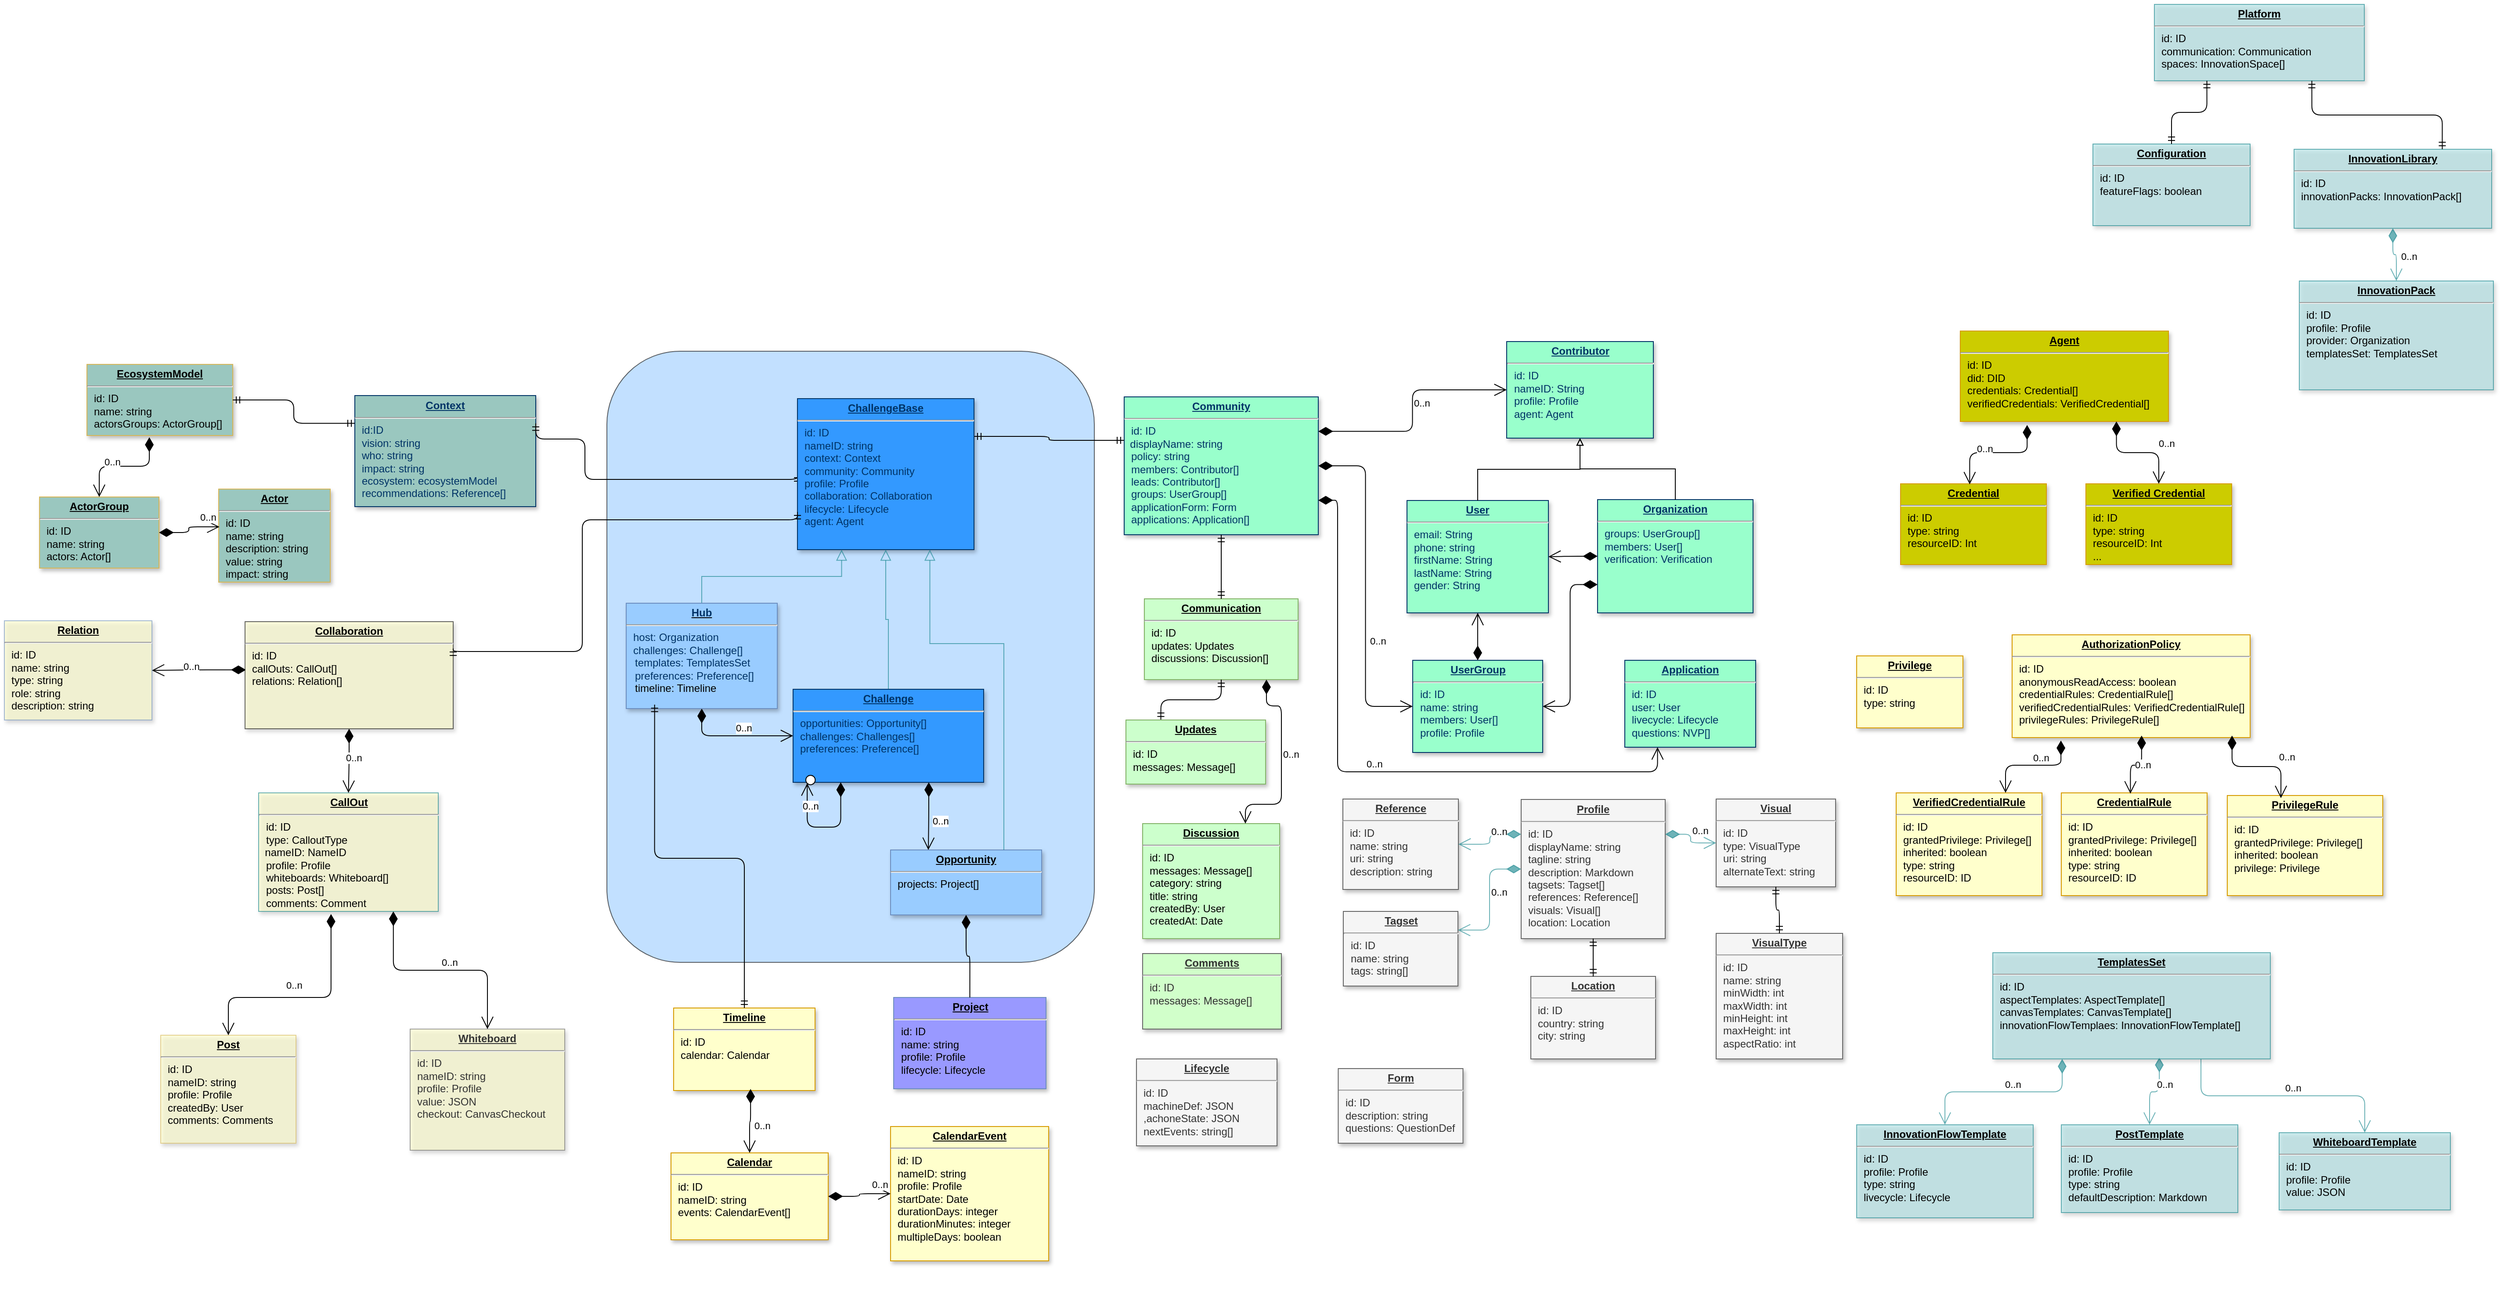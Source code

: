 <mxfile version="20.8.10" type="device"><diagram name="Page-1" id="efa7a0a1-bf9b-a30e-e6df-94a7791c09e9"><mxGraphModel dx="5428" dy="3192" grid="0" gridSize="10" guides="1" tooltips="1" connect="1" arrows="1" fold="1" page="0" pageScale="1" pageWidth="1169" pageHeight="827" background="#ffffff" math="0" shadow="0"><root><mxCell id="0"/><mxCell id="1" parent="0"/><mxCell id="XHzrQX2ppPqFaPMvTT7x-58" value="" style="rounded=1;whiteSpace=wrap;html=1;strokeColor=default;fillColor=#99CCFF;opacity=60;" parent="1" vertex="1"><mxGeometry x="54" y="-10" width="555" height="696" as="geometry"/></mxCell><mxCell id="crgheHHrN_SQFuG_95Lk-115" value="&lt;p style=&quot;margin: 0px ; margin-top: 4px ; text-align: center ; text-decoration: underline&quot;&gt;&lt;strong&gt;Project&lt;/strong&gt;&lt;/p&gt;&lt;hr&gt;&lt;p style=&quot;margin: 0px ; margin-left: 8px&quot;&gt;id: ID&lt;/p&gt;&lt;p style=&quot;margin: 0px ; margin-left: 8px&quot;&gt;&lt;span&gt;name: string&lt;/span&gt;&lt;/p&gt;&lt;p style=&quot;margin: 0px ; margin-left: 8px&quot;&gt;profile: Profile&lt;/p&gt;&lt;p style=&quot;margin: 0px ; margin-left: 8px&quot;&gt;lifecycle: Lifecycle&lt;/p&gt;" style="verticalAlign=top;align=left;overflow=fill;fontSize=12;fontFamily=Helvetica;html=1;strokeColor=#6c8ebf;shadow=1;fillColor=#9999FF;" parent="1" vertex="1"><mxGeometry x="380.5" y="726" width="173.5" height="104" as="geometry"/></mxCell><mxCell id="g109RXZzPeZsBb1zn4cU-143" value="&lt;p style=&quot;margin: 0px ; margin-top: 4px ; text-align: center ; text-decoration: underline&quot;&gt;&lt;b&gt;Organization&lt;/b&gt;&lt;/p&gt;&lt;hr&gt;&lt;p style=&quot;margin: 0px ; margin-left: 8px&quot;&gt;&lt;span style=&quot;background-color: initial;&quot;&gt;groups: UserGroup[]&lt;/span&gt;&lt;br&gt;&lt;/p&gt;&lt;p style=&quot;margin: 0px ; margin-left: 8px&quot;&gt;&lt;span&gt;members: User[]&lt;/span&gt;&lt;/p&gt;&lt;p style=&quot;margin: 0px ; margin-left: 8px&quot;&gt;verification: Verification&lt;/p&gt;" style="verticalAlign=top;align=left;overflow=fill;fontSize=12;fontFamily=Helvetica;html=1;strokeColor=#003366;shadow=1;fontColor=#003366;fillColor=#99FFCC;" parent="1" vertex="1"><mxGeometry x="1182" y="159" width="177" height="129" as="geometry"/></mxCell><mxCell id="g109RXZzPeZsBb1zn4cU-146" value="&lt;p style=&quot;margin: 0px ; margin-top: 4px ; text-align: center ; text-decoration: underline&quot;&gt;&lt;strong&gt;Context&lt;/strong&gt;&lt;/p&gt;&lt;hr&gt;&lt;p style=&quot;margin: 0px ; margin-left: 8px&quot;&gt;id:ID&lt;/p&gt;&lt;p style=&quot;margin: 0px ; margin-left: 8px&quot;&gt;&lt;span style=&quot;background-color: initial;&quot;&gt;vision: string&lt;/span&gt;&lt;br&gt;&lt;/p&gt;&lt;p style=&quot;margin: 0px ; margin-left: 8px&quot;&gt;&lt;span&gt;who: string&lt;/span&gt;&lt;/p&gt;&lt;p style=&quot;margin: 0px ; margin-left: 8px&quot;&gt;&lt;span&gt;impact: string&lt;/span&gt;&lt;/p&gt;&lt;p style=&quot;margin: 0px ; margin-left: 8px&quot;&gt;ecosystem: ecosystemModel&lt;/p&gt;&lt;p style=&quot;margin: 0px ; margin-left: 8px&quot;&gt;recommendations: Reference[]&lt;/p&gt;&lt;div&gt;&lt;span&gt;&lt;br&gt;&lt;/span&gt;&lt;/div&gt;" style="verticalAlign=top;align=left;overflow=fill;fontSize=12;fontFamily=Helvetica;html=1;strokeColor=#003366;shadow=1;fontColor=#003366;fillColor=#9AC7BF;" parent="1" vertex="1"><mxGeometry x="-233" y="40.5" width="206" height="126.5" as="geometry"/></mxCell><mxCell id="22" value="&lt;p style=&quot;margin: 0px ; margin-top: 4px ; text-align: center ; text-decoration: underline&quot;&gt;&lt;b&gt;User&lt;/b&gt;&lt;/p&gt;&lt;hr&gt;&lt;p style=&quot;margin: 0px ; margin-left: 8px&quot;&gt;&lt;span style=&quot;background-color: initial;&quot;&gt;email: String&lt;/span&gt;&lt;br&gt;&lt;/p&gt;&lt;p style=&quot;margin: 0px ; margin-left: 8px&quot;&gt;phone: string&lt;/p&gt;&lt;p style=&quot;margin: 0px ; margin-left: 8px&quot;&gt;firstName: String&lt;/p&gt;&lt;p style=&quot;margin: 0px ; margin-left: 8px&quot;&gt;lastName: String&lt;/p&gt;&lt;p style=&quot;margin: 0px ; margin-left: 8px&quot;&gt;gender: String&lt;br&gt;&lt;/p&gt;" style="verticalAlign=top;align=left;overflow=fill;fontSize=12;fontFamily=Helvetica;html=1;strokeColor=#003366;shadow=1;fontColor=#003366;fillColor=#99FFCC;" parent="1" vertex="1"><mxGeometry x="965" y="160" width="161" height="128" as="geometry"/></mxCell><mxCell id="g109RXZzPeZsBb1zn4cU-131" value="&lt;p style=&quot;margin: 0px ; margin-top: 4px ; text-align: center ; text-decoration: underline&quot;&gt;&lt;b&gt;UserGroup&lt;/b&gt;&lt;/p&gt;&lt;hr&gt;&lt;p style=&quot;margin: 0px ; margin-left: 8px&quot;&gt;id: ID&lt;/p&gt;&lt;p style=&quot;margin: 0px ; margin-left: 8px&quot;&gt;name: string&lt;/p&gt;&lt;p style=&quot;margin: 0px ; margin-left: 8px&quot;&gt;members: User[]&lt;/p&gt;&lt;p style=&quot;margin: 0px ; margin-left: 8px&quot;&gt;profile: Profile&lt;/p&gt;" style="verticalAlign=top;align=left;overflow=fill;fontSize=12;fontFamily=Helvetica;html=1;strokeColor=#003366;shadow=1;fillColor=#99FFCC;fontColor=#003366" parent="1" vertex="1"><mxGeometry x="971.5" y="342" width="148" height="105" as="geometry"/></mxCell><mxCell id="g109RXZzPeZsBb1zn4cU-152" value="0..n" style="endArrow=open;html=1;endSize=12;startArrow=diamondThin;startSize=14;startFill=1;edgeStyle=orthogonalEdgeStyle;align=left;verticalAlign=bottom;strokeWidth=1;exitX=0.5;exitY=1;exitDx=0;exitDy=0;entryX=0;entryY=0.5;entryDx=0;entryDy=0;" parent="1" source="XHzrQX2ppPqFaPMvTT7x-69" target="29" edge="1"><mxGeometry relative="1" as="geometry"><mxPoint x="159.5" y="355" as="sourcePoint"/><mxPoint x="390" y="584" as="targetPoint"/></mxGeometry></mxCell><mxCell id="uUSE7LgSBabqXevBdUgd-38" value="&lt;p style=&quot;margin: 0px ; margin-top: 4px ; text-align: center ; text-decoration: underline&quot;&gt;&lt;b&gt;Tagset&lt;/b&gt;&lt;/p&gt;&lt;hr&gt;&lt;p style=&quot;margin: 0px ; margin-left: 8px&quot;&gt;id: ID&lt;/p&gt;&lt;p style=&quot;margin: 0px ; margin-left: 8px&quot;&gt;name: string&lt;/p&gt;&lt;p style=&quot;margin: 0px ; margin-left: 8px&quot;&gt;tags: string[]&lt;/p&gt;&lt;p style=&quot;margin: 0px ; margin-left: 8px&quot;&gt;&lt;br&gt;&lt;/p&gt;" style="verticalAlign=top;align=left;overflow=fill;fontSize=12;fontFamily=Helvetica;html=1;strokeColor=#666666;shadow=1;fillColor=#f5f5f5;fontColor=#333333;" parent="1" vertex="1"><mxGeometry x="892.5" y="628" width="130.5" height="85" as="geometry"/></mxCell><mxCell id="52S6UJCDuXW4AV97fZFU-30" value="&lt;p style=&quot;margin: 0px ; margin-top: 4px ; text-align: center ; text-decoration: underline&quot;&gt;&lt;b&gt;Profile&lt;/b&gt;&lt;/p&gt;&lt;hr&gt;&lt;p style=&quot;margin: 0px ; margin-left: 8px&quot;&gt;id: ID&lt;/p&gt;&lt;p style=&quot;margin: 0px ; margin-left: 8px&quot;&gt;displayName: string&lt;/p&gt;&lt;p style=&quot;margin: 0px ; margin-left: 8px&quot;&gt;tagline: string&lt;/p&gt;&lt;p style=&quot;margin: 0px ; margin-left: 8px&quot;&gt;&lt;span style=&quot;background-color: initial;&quot;&gt;description: Markdown&lt;/span&gt;&lt;br&gt;&lt;/p&gt;&lt;p style=&quot;margin: 0px ; margin-left: 8px&quot;&gt;tagsets: Tagset[]&lt;/p&gt;&lt;p style=&quot;margin: 0px ; margin-left: 8px&quot;&gt;references: Reference[]&lt;/p&gt;&lt;p style=&quot;border-color: var(--border-color); margin: 0px 0px 0px 8px;&quot;&gt;visuals: Visual[]&lt;/p&gt;&lt;p style=&quot;margin: 0px ; margin-left: 8px&quot;&gt;location: Location&lt;/p&gt;&lt;p style=&quot;margin: 0px ; margin-left: 8px&quot;&gt;&lt;br&gt;&lt;/p&gt;" style="verticalAlign=top;align=left;overflow=fill;fontSize=12;fontFamily=Helvetica;html=1;strokeColor=#666666;shadow=1;fillColor=#f5f5f5;fontColor=#333333;" parent="1" vertex="1"><mxGeometry x="1095" y="500.5" width="164" height="158.5" as="geometry"/></mxCell><mxCell id="52S6UJCDuXW4AV97fZFU-38" value="&lt;p style=&quot;margin: 0px ; margin-top: 4px ; text-align: center ; text-decoration: underline&quot;&gt;&lt;b&gt;Reference&lt;/b&gt;&lt;/p&gt;&lt;hr&gt;&lt;p style=&quot;margin: 0px ; margin-left: 8px&quot;&gt;id: ID&lt;/p&gt;&lt;p style=&quot;margin: 0px ; margin-left: 8px&quot;&gt;name: string&lt;/p&gt;&lt;p style=&quot;margin: 0px ; margin-left: 8px&quot;&gt;uri: string&lt;/p&gt;&lt;p style=&quot;margin: 0px ; margin-left: 8px&quot;&gt;description: string&lt;/p&gt;&lt;p style=&quot;margin: 0px ; margin-left: 8px&quot;&gt;&lt;br&gt;&lt;/p&gt;" style="verticalAlign=top;align=left;overflow=fill;fontSize=12;fontFamily=Helvetica;html=1;strokeColor=#666666;shadow=1;fillColor=#f5f5f5;fontColor=#333333;" parent="1" vertex="1"><mxGeometry x="892" y="500" width="131.5" height="103" as="geometry"/></mxCell><mxCell id="52S6UJCDuXW4AV97fZFU-41" style="edgeStyle=orthogonalEdgeStyle;rounded=0;orthogonalLoop=1;jettySize=auto;html=1;exitX=0.5;exitY=1;exitDx=0;exitDy=0;" parent="1" edge="1"><mxGeometry relative="1" as="geometry"><mxPoint x="1703" y="1076.98" as="sourcePoint"/><mxPoint x="1703" y="1076.98" as="targetPoint"/></mxGeometry></mxCell><mxCell id="G8CPrSdooPZw7x7xq0sv-29" value="&lt;p style=&quot;margin: 0px ; margin-top: 4px ; text-align: center ; text-decoration: underline&quot;&gt;&lt;strong&gt;ActorGroup&lt;/strong&gt;&lt;/p&gt;&lt;hr&gt;&lt;p style=&quot;margin: 0px ; margin-left: 8px&quot;&gt;id: ID&lt;/p&gt;&lt;p style=&quot;margin: 0px ; margin-left: 8px&quot;&gt;name: string&lt;/p&gt;&lt;p style=&quot;margin: 0px ; margin-left: 8px&quot;&gt;actors: Actor[]&lt;/p&gt;" style="verticalAlign=top;align=left;overflow=fill;fontSize=12;fontFamily=Helvetica;html=1;strokeColor=#d6b656;shadow=1;fillColor=#9AC7BF;" parent="1" vertex="1"><mxGeometry x="-592" y="156" width="136" height="81" as="geometry"/></mxCell><mxCell id="G8CPrSdooPZw7x7xq0sv-30" value="&lt;p style=&quot;margin: 0px ; margin-top: 4px ; text-align: center ; text-decoration: underline&quot;&gt;&lt;strong&gt;Actor&lt;/strong&gt;&lt;/p&gt;&lt;hr&gt;&lt;p style=&quot;margin: 0px ; margin-left: 8px&quot;&gt;id: ID&lt;/p&gt;&lt;p style=&quot;margin: 0px ; margin-left: 8px&quot;&gt;name: string&lt;/p&gt;&lt;p style=&quot;margin: 0px ; margin-left: 8px&quot;&gt;description: string&lt;/p&gt;&lt;p style=&quot;margin: 0px ; margin-left: 8px&quot;&gt;value: string&lt;/p&gt;&lt;p style=&quot;margin: 0px ; margin-left: 8px&quot;&gt;impact: string&lt;/p&gt;" style="verticalAlign=top;align=left;overflow=fill;fontSize=12;fontFamily=Helvetica;html=1;strokeColor=#d6b656;shadow=1;fillColor=#9AC7BF;" parent="1" vertex="1"><mxGeometry x="-388" y="147" width="127" height="106" as="geometry"/></mxCell><mxCell id="G8CPrSdooPZw7x7xq0sv-31" value="0..n" style="endArrow=open;html=1;endSize=12;startArrow=diamondThin;startSize=14;startFill=1;edgeStyle=orthogonalEdgeStyle;align=left;verticalAlign=bottom;strokeWidth=1;entryX=0.007;entryY=0.406;entryDx=0;entryDy=0;entryPerimeter=0;" parent="1" source="G8CPrSdooPZw7x7xq0sv-29" target="G8CPrSdooPZw7x7xq0sv-30" edge="1"><mxGeometry x="0.368" y="3" relative="1" as="geometry"><mxPoint x="270" y="652" as="sourcePoint"/><mxPoint x="646" y="619.16" as="targetPoint"/><mxPoint y="1" as="offset"/></mxGeometry></mxCell><mxCell id="G8CPrSdooPZw7x7xq0sv-33" value="&lt;p style=&quot;margin: 0px ; margin-top: 4px ; text-align: center ; text-decoration: underline&quot;&gt;&lt;strong&gt;Post&lt;/strong&gt;&lt;/p&gt;&lt;hr&gt;&lt;p style=&quot;margin: 0px ; margin-left: 8px&quot;&gt;id: ID&lt;/p&gt;&lt;p style=&quot;margin: 0px ; margin-left: 8px&quot;&gt;nameID: string&lt;/p&gt;&lt;p style=&quot;margin: 0px ; margin-left: 8px&quot;&gt;profile: Profile&lt;br&gt;&lt;/p&gt;&lt;p style=&quot;margin: 0px ; margin-left: 8px&quot;&gt;&lt;span&gt;createdBy: User&lt;/span&gt;&lt;/p&gt;&lt;p style=&quot;margin: 0px ; margin-left: 8px&quot;&gt;comments: Comments&lt;/p&gt;" style="verticalAlign=top;align=left;overflow=fill;fontSize=12;fontFamily=Helvetica;html=1;strokeColor=#d6b656;shadow=1;fillColor=#FFFFCC;opacity=60;" parent="1" vertex="1"><mxGeometry x="-454" y="769" width="154" height="123" as="geometry"/></mxCell><mxCell id="szzaWboSxo6sRydHjCB_-29" value="&lt;p style=&quot;margin: 0px ; margin-top: 4px ; text-align: center ; text-decoration: underline&quot;&gt;&lt;b&gt;Community&lt;/b&gt;&lt;/p&gt;&lt;hr&gt;&lt;p style=&quot;margin: 0px ; margin-left: 8px&quot;&gt;id: ID&lt;/p&gt;&amp;nbsp; displayName: string&lt;br&gt;&lt;p style=&quot;margin: 0px ; margin-left: 8px&quot;&gt;policy: string&lt;/p&gt;&lt;p style=&quot;margin: 0px ; margin-left: 8px&quot;&gt;members: Contributor[]&lt;/p&gt;&lt;p style=&quot;margin: 0px ; margin-left: 8px&quot;&gt;leads: Contributor[]&lt;/p&gt;&lt;p style=&quot;margin: 0px ; margin-left: 8px&quot;&gt;groups: UserGroup[]&lt;/p&gt;&lt;p style=&quot;margin: 0px ; margin-left: 8px&quot;&gt;applicationForm: Form&lt;/p&gt;&lt;p style=&quot;margin: 0px ; margin-left: 8px&quot;&gt;applications: Application[]&lt;/p&gt;&lt;p style=&quot;margin: 0px ; margin-left: 8px&quot;&gt;&lt;br&gt;&lt;/p&gt;" style="verticalAlign=top;align=left;overflow=fill;fontSize=12;fontFamily=Helvetica;html=1;strokeColor=#003366;shadow=1;fillColor=#99FFCC;fontColor=#003366" parent="1" vertex="1"><mxGeometry x="643" y="42" width="221" height="157" as="geometry"/></mxCell><mxCell id="szzaWboSxo6sRydHjCB_-33" value="0..n" style="endArrow=open;html=1;endSize=12;startArrow=diamondThin;startSize=14;startFill=1;edgeStyle=orthogonalEdgeStyle;align=left;verticalAlign=bottom;strokeWidth=1;entryX=0;entryY=0.5;entryDx=0;entryDy=0;exitX=1;exitY=0.25;exitDx=0;exitDy=0;" parent="1" source="szzaWboSxo6sRydHjCB_-29" target="FQ2XHo6aB85YoyOK63lh-29" edge="1"><mxGeometry relative="1" as="geometry"><mxPoint x="839" y="247" as="sourcePoint"/><mxPoint x="945" y="592" as="targetPoint"/></mxGeometry></mxCell><mxCell id="szzaWboSxo6sRydHjCB_-34" value="&lt;p style=&quot;margin: 0px ; margin-top: 4px ; text-align: center ; text-decoration: underline&quot;&gt;&lt;b&gt;Application&lt;/b&gt;&lt;/p&gt;&lt;hr&gt;&lt;p style=&quot;margin: 0px ; margin-left: 8px&quot;&gt;id: ID&lt;/p&gt;&lt;p style=&quot;margin: 0px ; margin-left: 8px&quot;&gt;user: User&lt;/p&gt;&lt;p style=&quot;margin: 0px ; margin-left: 8px&quot;&gt;livecycle: Lifecycle&lt;/p&gt;&lt;p style=&quot;margin: 0px ; margin-left: 8px&quot;&gt;questions: NVP[]&lt;/p&gt;&lt;p style=&quot;margin: 0px ; margin-left: 8px&quot;&gt;&lt;br&gt;&lt;/p&gt;" style="verticalAlign=top;align=left;overflow=fill;fontSize=12;fontFamily=Helvetica;html=1;strokeColor=#003366;shadow=1;fillColor=#99FFCC;fontColor=#003366" parent="1" vertex="1"><mxGeometry x="1213" y="342" width="149" height="99" as="geometry"/></mxCell><mxCell id="szzaWboSxo6sRydHjCB_-37" value="" style="edgeStyle=orthogonalEdgeStyle;fontSize=12;html=1;endArrow=ERmandOne;startArrow=ERmandOne;entryX=0;entryY=0.5;entryDx=0;entryDy=0;exitX=1;exitY=0.25;exitDx=0;exitDy=0;" parent="1" source="g109RXZzPeZsBb1zn4cU-146" target="XHzrQX2ppPqFaPMvTT7x-48" edge="1"><mxGeometry width="100" height="100" relative="1" as="geometry"><mxPoint x="119" y="256" as="sourcePoint"/><mxPoint x="234" y="138.63" as="targetPoint"/><Array as="points"><mxPoint x="29" y="90"/><mxPoint x="29" y="136"/></Array></mxGeometry></mxCell><mxCell id="szzaWboSxo6sRydHjCB_-41" value="0..n" style="endArrow=open;html=1;endSize=12;startArrow=diamondThin;startSize=14;startFill=1;edgeStyle=orthogonalEdgeStyle;align=left;verticalAlign=bottom;strokeWidth=1;entryX=0;entryY=0.5;entryDx=0;entryDy=0;exitX=1;exitY=0.5;exitDx=0;exitDy=0;" parent="1" source="szzaWboSxo6sRydHjCB_-29" target="g109RXZzPeZsBb1zn4cU-131" edge="1"><mxGeometry x="0.368" y="3" relative="1" as="geometry"><mxPoint x="890" y="230" as="sourcePoint"/><mxPoint x="907.95" y="183.922" as="targetPoint"/><mxPoint y="1" as="offset"/></mxGeometry></mxCell><mxCell id="szzaWboSxo6sRydHjCB_-42" value="0..n" style="endArrow=open;html=1;endSize=12;startArrow=diamondThin;startSize=14;startFill=1;edgeStyle=orthogonalEdgeStyle;align=left;verticalAlign=bottom;strokeWidth=1;entryX=0.25;entryY=1;entryDx=0;entryDy=0;exitX=1;exitY=0.75;exitDx=0;exitDy=0;" parent="1" source="szzaWboSxo6sRydHjCB_-29" target="szzaWboSxo6sRydHjCB_-34" edge="1"><mxGeometry relative="1" as="geometry"><mxPoint x="817.936" y="324.965" as="sourcePoint"/><mxPoint x="904" y="338.58" as="targetPoint"/><Array as="points"><mxPoint x="886" y="160"/><mxPoint x="886" y="469"/><mxPoint x="1250" y="469"/></Array></mxGeometry></mxCell><mxCell id="szzaWboSxo6sRydHjCB_-44" value="" style="edgeStyle=orthogonalEdgeStyle;fontSize=12;html=1;endArrow=ERmandOne;startArrow=ERmandOne;exitX=1;exitY=0.25;exitDx=0;exitDy=0;entryX=0;entryY=0.315;entryDx=0;entryDy=0;entryPerimeter=0;" parent="1" source="XHzrQX2ppPqFaPMvTT7x-48" target="szzaWboSxo6sRydHjCB_-29" edge="1"><mxGeometry width="100" height="100" relative="1" as="geometry"><mxPoint x="169" y="290.75" as="sourcePoint"/><mxPoint x="490" y="256" as="targetPoint"/></mxGeometry></mxCell><mxCell id="szzaWboSxo6sRydHjCB_-54" value="" style="endArrow=open;html=1;endSize=12;startArrow=diamondThin;startSize=14;startFill=1;edgeStyle=orthogonalEdgeStyle;align=left;verticalAlign=bottom;strokeWidth=1;entryX=1;entryY=0.5;entryDx=0;entryDy=0;exitX=0;exitY=0.5;exitDx=0;exitDy=0;" parent="1" source="g109RXZzPeZsBb1zn4cU-143" target="22" edge="1"><mxGeometry relative="1" as="geometry"><mxPoint x="827" y="332" as="sourcePoint"/><mxPoint x="904" y="233.25" as="targetPoint"/></mxGeometry></mxCell><mxCell id="DITfqImezb8mSzFFE5V4-29" value="&lt;p style=&quot;margin: 0px ; margin-top: 4px ; text-align: center ; text-decoration: underline&quot;&gt;&lt;b&gt;Relation&lt;/b&gt;&lt;/p&gt;&lt;hr&gt;&lt;p style=&quot;margin: 0px ; margin-left: 8px&quot;&gt;id: ID&lt;/p&gt;&lt;p style=&quot;margin: 0px ; margin-left: 8px&quot;&gt;&lt;span&gt;name: string&lt;/span&gt;&lt;br&gt;&lt;/p&gt;&lt;p style=&quot;margin: 0px ; margin-left: 8px&quot;&gt;type: string&lt;/p&gt;&lt;p style=&quot;margin: 0px ; margin-left: 8px&quot;&gt;role: string&lt;/p&gt;&lt;p style=&quot;margin: 0px ; margin-left: 8px&quot;&gt;description: string&lt;br&gt;&lt;/p&gt;" style="verticalAlign=top;align=left;overflow=fill;fontSize=12;fontFamily=Helvetica;html=1;strokeColor=#6c8ebf;shadow=1;fillColor=#FFFFCC;opacity=60;" parent="1" vertex="1"><mxGeometry x="-632" y="297" width="168" height="113" as="geometry"/></mxCell><mxCell id="DITfqImezb8mSzFFE5V4-30" value="0..n" style="endArrow=open;html=1;endSize=12;startArrow=diamondThin;startSize=14;startFill=1;edgeStyle=orthogonalEdgeStyle;align=left;verticalAlign=bottom;strokeWidth=1;exitX=0.004;exitY=0.45;exitDx=0;exitDy=0;exitPerimeter=0;" parent="1" source="XHzrQX2ppPqFaPMvTT7x-39" target="DITfqImezb8mSzFFE5V4-29" edge="1"><mxGeometry x="0.368" y="3" relative="1" as="geometry"><mxPoint x="-9.15" y="-26.548" as="sourcePoint"/><mxPoint x="34" y="130.5" as="targetPoint"/><mxPoint y="1" as="offset"/></mxGeometry></mxCell><mxCell id="lNGriXrNwYLe0H3eNCdz-29" value="&lt;p style=&quot;margin: 0px ; margin-top: 4px ; text-align: center ; text-decoration: underline&quot;&gt;&lt;b&gt;Agent&lt;/b&gt;&lt;/p&gt;&lt;hr&gt;&lt;p style=&quot;margin: 0px ; margin-left: 8px&quot;&gt;id: ID&lt;/p&gt;&lt;p style=&quot;margin: 0px ; margin-left: 8px&quot;&gt;&lt;span&gt;did: DID&lt;/span&gt;&lt;br&gt;&lt;/p&gt;&lt;p style=&quot;margin: 0px ; margin-left: 8px&quot;&gt;credentials: Credential[]&lt;/p&gt;&lt;p style=&quot;margin: 0px ; margin-left: 8px&quot;&gt;verifiedCredentials: VerifiedCredential[]&lt;/p&gt;" style="verticalAlign=top;align=left;overflow=fill;fontSize=12;fontFamily=Helvetica;html=1;strokeColor=#d79b00;shadow=1;fillColor=#CCCC00;" parent="1" vertex="1"><mxGeometry x="1595" y="-33" width="237" height="103" as="geometry"/></mxCell><mxCell id="lNGriXrNwYLe0H3eNCdz-30" value="&lt;p style=&quot;margin: 0px ; margin-top: 4px ; text-align: center ; text-decoration: underline&quot;&gt;&lt;b&gt;Credential&lt;/b&gt;&lt;/p&gt;&lt;hr&gt;&lt;p style=&quot;margin: 0px ; margin-left: 8px&quot;&gt;id: ID&lt;/p&gt;&lt;p style=&quot;margin: 0px ; margin-left: 8px&quot;&gt;&lt;span&gt;type: string&lt;/span&gt;&lt;br&gt;&lt;/p&gt;&lt;p style=&quot;margin: 0px ; margin-left: 8px&quot;&gt;resourceID: Int&lt;/p&gt;" style="verticalAlign=top;align=left;overflow=fill;fontSize=12;fontFamily=Helvetica;html=1;strokeColor=#d79b00;shadow=1;fillColor=#CCCC00;" parent="1" vertex="1"><mxGeometry x="1527" y="141" width="166" height="92" as="geometry"/></mxCell><mxCell id="lNGriXrNwYLe0H3eNCdz-32" value="0..n" style="endArrow=open;html=1;endSize=12;startArrow=diamondThin;startSize=14;startFill=1;edgeStyle=orthogonalEdgeStyle;align=left;verticalAlign=bottom;strokeWidth=1;entryX=0.474;entryY=0.007;entryDx=0;entryDy=0;entryPerimeter=0;exitX=0.321;exitY=1.039;exitDx=0;exitDy=0;exitPerimeter=0;" parent="1" source="lNGriXrNwYLe0H3eNCdz-29" target="lNGriXrNwYLe0H3eNCdz-30" edge="1"><mxGeometry x="0.368" y="3" relative="1" as="geometry"><mxPoint x="1349.25" y="16.9" as="sourcePoint"/><mxPoint x="1716" y="111" as="targetPoint"/><mxPoint y="1" as="offset"/></mxGeometry></mxCell><mxCell id="nwWqg2h8W6zvY-KYqPRu-29" value="&lt;p style=&quot;margin: 0px ; margin-top: 4px ; text-align: center ; text-decoration: underline&quot;&gt;&lt;b&gt;Opportunity&lt;/b&gt;&lt;/p&gt;&lt;hr&gt;&lt;p style=&quot;margin: 0px ; margin-left: 8px&quot;&gt;&lt;span style=&quot;background-color: initial;&quot;&gt;projects: Project[]&lt;/span&gt;&lt;br&gt;&lt;/p&gt;" style="verticalAlign=top;align=left;overflow=fill;fontSize=12;fontFamily=Helvetica;html=1;strokeColor=#6c8ebf;shadow=1;fillColor=#99CCFF;" parent="1" vertex="1"><mxGeometry x="377" y="558" width="172" height="74" as="geometry"/></mxCell><mxCell id="nwWqg2h8W6zvY-KYqPRu-40" value="&lt;p style=&quot;margin: 0px ; margin-top: 4px ; text-align: center ; text-decoration: underline&quot;&gt;&lt;strong&gt;EcosystemModel&lt;/strong&gt;&lt;/p&gt;&lt;hr&gt;&lt;p style=&quot;margin: 0px ; margin-left: 8px&quot;&gt;id: ID&lt;/p&gt;&lt;p style=&quot;margin: 0px ; margin-left: 8px&quot;&gt;name: string&lt;/p&gt;&lt;p style=&quot;margin: 0px ; margin-left: 8px&quot;&gt;actorsGroups: ActorGroup[]&lt;/p&gt;" style="verticalAlign=top;align=left;overflow=fill;fontSize=12;fontFamily=Helvetica;html=1;strokeColor=#d6b656;shadow=1;fillColor=#9AC7BF;" parent="1" vertex="1"><mxGeometry x="-538" y="5" width="166" height="81" as="geometry"/></mxCell><mxCell id="nwWqg2h8W6zvY-KYqPRu-41" value="0..n" style="endArrow=open;html=1;endSize=12;startArrow=diamondThin;startSize=14;startFill=1;edgeStyle=orthogonalEdgeStyle;align=left;verticalAlign=bottom;strokeWidth=1;exitX=0.428;exitY=1.025;exitDx=0;exitDy=0;exitPerimeter=0;entryX=0.5;entryY=0;entryDx=0;entryDy=0;" parent="1" source="nwWqg2h8W6zvY-KYqPRu-40" target="G8CPrSdooPZw7x7xq0sv-29" edge="1"><mxGeometry x="0.368" y="3" relative="1" as="geometry"><mxPoint x="-43" y="579" as="sourcePoint"/><mxPoint x="-534" y="177" as="targetPoint"/><mxPoint y="1" as="offset"/></mxGeometry></mxCell><mxCell id="nwWqg2h8W6zvY-KYqPRu-43" value="0..n" style="endArrow=open;html=1;endSize=12;startArrow=diamondThin;startSize=14;startFill=1;edgeStyle=orthogonalEdgeStyle;align=left;verticalAlign=bottom;strokeWidth=1;entryX=0.5;entryY=0;entryDx=0;entryDy=0;exitX=0.403;exitY=1.022;exitDx=0;exitDy=0;exitPerimeter=0;" parent="1" source="l3QMB8aYCtV3EK-DeP1m-29" target="G8CPrSdooPZw7x7xq0sv-33" edge="1"><mxGeometry x="0.157" y="-5" relative="1" as="geometry"><mxPoint x="-278" y="612" as="sourcePoint"/><mxPoint x="34" y="-475.25" as="targetPoint"/><mxPoint as="offset"/><Array as="points"><mxPoint x="-260" y="726"/><mxPoint x="-377" y="726"/></Array></mxGeometry></mxCell><mxCell id="IurG1KyRiF0weZbXcjgm-29" value="0..n" style="endArrow=open;html=1;endSize=12;startArrow=diamondThin;startSize=14;startFill=1;edgeStyle=orthogonalEdgeStyle;align=left;verticalAlign=bottom;strokeWidth=1;exitX=0.712;exitY=1;exitDx=0;exitDy=0;exitPerimeter=0;entryX=0.25;entryY=0;entryDx=0;entryDy=0;" parent="1" source="29" target="nwWqg2h8W6zvY-KYqPRu-29" edge="1"><mxGeometry x="0.368" y="3" relative="1" as="geometry"><mxPoint x="380" y="669" as="sourcePoint"/><mxPoint x="394" y="709" as="targetPoint"/><mxPoint y="1" as="offset"/><Array as="points"/></mxGeometry></mxCell><mxCell id="w0U1WXNURzkzdL44p-FK-29" value="&lt;p style=&quot;margin: 0px ; margin-top: 4px ; text-align: center ; text-decoration: underline&quot;&gt;&lt;b&gt;Verified Credential&lt;/b&gt;&lt;/p&gt;&lt;hr&gt;&lt;p style=&quot;margin: 0px ; margin-left: 8px&quot;&gt;id: ID&lt;/p&gt;&lt;p style=&quot;margin: 0px ; margin-left: 8px&quot;&gt;&lt;span&gt;type: string&lt;/span&gt;&lt;br&gt;&lt;/p&gt;&lt;p style=&quot;margin: 0px ; margin-left: 8px&quot;&gt;resourceID: Int&lt;/p&gt;&lt;p style=&quot;margin: 0px ; margin-left: 8px&quot;&gt;...&lt;/p&gt;" style="verticalAlign=top;align=left;overflow=fill;fontSize=12;fontFamily=Helvetica;html=1;strokeColor=#d79b00;shadow=1;fillColor=#CCCC00;" parent="1" vertex="1"><mxGeometry x="1738" y="141" width="166" height="92" as="geometry"/></mxCell><mxCell id="w0U1WXNURzkzdL44p-FK-30" value="0..n" style="endArrow=open;html=1;endSize=12;startArrow=diamondThin;startSize=14;startFill=1;edgeStyle=orthogonalEdgeStyle;align=left;verticalAlign=bottom;strokeWidth=1;entryX=0.5;entryY=0;entryDx=0;entryDy=0;exitX=0.75;exitY=1;exitDx=0;exitDy=0;" parent="1" source="lNGriXrNwYLe0H3eNCdz-29" target="w0U1WXNURzkzdL44p-FK-29" edge="1"><mxGeometry x="0.368" y="3" relative="1" as="geometry"><mxPoint x="1726" y="93" as="sourcePoint"/><mxPoint x="1641.684" y="147.644" as="targetPoint"/><mxPoint y="1" as="offset"/></mxGeometry></mxCell><mxCell id="w0U1WXNURzkzdL44p-FK-31" value="&lt;p style=&quot;margin: 0px ; margin-top: 4px ; text-align: center ; text-decoration: underline&quot;&gt;&lt;b&gt;AuthorizationPolicy&lt;/b&gt;&lt;/p&gt;&lt;hr&gt;&lt;p style=&quot;margin: 0px ; margin-left: 8px&quot;&gt;id: ID&lt;/p&gt;&lt;p style=&quot;margin: 0px ; margin-left: 8px&quot;&gt;&lt;span&gt;anonymousReadAccess: boolean&lt;/span&gt;&lt;br&gt;&lt;/p&gt;&lt;p style=&quot;margin: 0px ; margin-left: 8px&quot;&gt;credentialRules: CredentialRule[]&lt;/p&gt;&lt;p style=&quot;margin: 0px ; margin-left: 8px&quot;&gt;verifiedCredentialRules: VerifiedCredentialRule[]&lt;/p&gt;&lt;p style=&quot;margin: 0px ; margin-left: 8px&quot;&gt;privilegeRules: PrivilegeRule[]&lt;/p&gt;" style="verticalAlign=top;align=left;overflow=fill;fontSize=12;fontFamily=Helvetica;html=1;strokeColor=#d79b00;shadow=1;fillColor=#FFFFCC;" parent="1" vertex="1"><mxGeometry x="1654" y="313" width="271" height="117" as="geometry"/></mxCell><mxCell id="w0U1WXNURzkzdL44p-FK-33" value="0..n" style="endArrow=open;html=1;endSize=12;startArrow=diamondThin;startSize=14;startFill=1;edgeStyle=orthogonalEdgeStyle;align=left;verticalAlign=bottom;strokeWidth=1;entryX=0.75;entryY=0;entryDx=0;entryDy=0;exitX=0.205;exitY=1.029;exitDx=0;exitDy=0;exitPerimeter=0;" parent="1" source="w0U1WXNURzkzdL44p-FK-31" target="E1yKPfijJHyPbYJbG4GJ-32" edge="1"><mxGeometry relative="1" as="geometry"><mxPoint x="1654" y="432" as="sourcePoint"/><mxPoint x="1775" y="472.0" as="targetPoint"/></mxGeometry></mxCell><mxCell id="w0U1WXNURzkzdL44p-FK-34" value="&lt;p style=&quot;margin: 0px ; margin-top: 4px ; text-align: center ; text-decoration: underline&quot;&gt;&lt;b&gt;CredentialRule&lt;/b&gt;&lt;/p&gt;&lt;hr&gt;&lt;p style=&quot;margin: 0px ; margin-left: 8px&quot;&gt;id: ID&lt;/p&gt;&lt;p style=&quot;margin: 0px ; margin-left: 8px&quot;&gt;grantedPrivilege: Privilege[]&lt;/p&gt;&lt;p style=&quot;margin: 0px ; margin-left: 8px&quot;&gt;inherited: boolean&lt;/p&gt;&lt;p style=&quot;margin: 0px ; margin-left: 8px&quot;&gt;&lt;span&gt;type: string&lt;/span&gt;&lt;br&gt;&lt;/p&gt;&lt;p style=&quot;margin: 0px ; margin-left: 8px&quot;&gt;resourceID: ID&lt;br&gt;&lt;/p&gt;" style="verticalAlign=top;align=left;overflow=fill;fontSize=12;fontFamily=Helvetica;html=1;strokeColor=#d79b00;shadow=1;fillColor=#FFFFCC;" parent="1" vertex="1"><mxGeometry x="1710" y="493.0" width="166" height="117" as="geometry"/></mxCell><mxCell id="w0U1WXNURzkzdL44p-FK-35" value="0..n" style="endArrow=open;html=1;endSize=12;startArrow=diamondThin;startSize=14;startFill=1;edgeStyle=orthogonalEdgeStyle;align=left;verticalAlign=bottom;strokeWidth=1;entryX=0.474;entryY=0.007;entryDx=0;entryDy=0;entryPerimeter=0;exitX=0.544;exitY=0.981;exitDx=0;exitDy=0;exitPerimeter=0;" parent="1" source="w0U1WXNURzkzdL44p-FK-31" target="w0U1WXNURzkzdL44p-FK-34" edge="1"><mxGeometry x="0.368" y="3" relative="1" as="geometry"><mxPoint x="1584" y="392" as="sourcePoint"/><mxPoint x="1725" y="461.53" as="targetPoint"/><mxPoint y="1" as="offset"/></mxGeometry></mxCell><mxCell id="w0U1WXNURzkzdL44p-FK-37" value="&lt;p style=&quot;margin: 0px ; margin-top: 4px ; text-align: center ; text-decoration: underline&quot;&gt;&lt;b&gt;Privilege&lt;/b&gt;&lt;/p&gt;&lt;hr&gt;&lt;p style=&quot;margin: 0px ; margin-left: 8px&quot;&gt;id: ID&lt;/p&gt;&lt;p style=&quot;margin: 0px ; margin-left: 8px&quot;&gt;&lt;span&gt;type: string&lt;/span&gt;&lt;/p&gt;" style="verticalAlign=top;align=left;overflow=fill;fontSize=12;fontFamily=Helvetica;html=1;strokeColor=#d79b00;shadow=1;fillColor=#FFFFCC;" parent="1" vertex="1"><mxGeometry x="1477" y="337.0" width="121" height="82" as="geometry"/></mxCell><mxCell id="E1yKPfijJHyPbYJbG4GJ-29" value="&lt;p style=&quot;margin: 0px ; margin-top: 4px ; text-align: center ; text-decoration: underline&quot;&gt;&lt;b&gt;Communication&lt;/b&gt;&lt;/p&gt;&lt;hr&gt;&lt;p style=&quot;margin: 0px ; margin-left: 8px&quot;&gt;id: ID&lt;/p&gt;&lt;p style=&quot;margin: 0px ; margin-left: 8px&quot;&gt;&lt;span&gt;updates: Updates&lt;/span&gt;&lt;/p&gt;&lt;p style=&quot;margin: 0px ; margin-left: 8px&quot;&gt;discussions: Discussion[]&lt;/p&gt;" style="verticalAlign=top;align=left;overflow=fill;fontSize=12;fontFamily=Helvetica;html=1;strokeColor=#82b366;shadow=1;fillColor=#CCFFCC;" parent="1" vertex="1"><mxGeometry x="666" y="272" width="175" height="92" as="geometry"/></mxCell><mxCell id="E1yKPfijJHyPbYJbG4GJ-30" value="&lt;p style=&quot;margin: 0px ; margin-top: 4px ; text-align: center ; text-decoration: underline&quot;&gt;&lt;b&gt;Discussion&lt;/b&gt;&lt;/p&gt;&lt;hr&gt;&lt;p style=&quot;margin: 0px ; margin-left: 8px&quot;&gt;id: ID&lt;/p&gt;&lt;p style=&quot;margin: 0px ; margin-left: 8px&quot;&gt;&lt;span&gt;messages: Message[]&lt;/span&gt;&lt;/p&gt;&lt;p style=&quot;margin: 0px ; margin-left: 8px&quot;&gt;category: string&lt;/p&gt;&lt;p style=&quot;margin: 0px ; margin-left: 8px&quot;&gt;title: string&lt;/p&gt;&lt;p style=&quot;margin: 0px ; margin-left: 8px&quot;&gt;createdBy: User&lt;/p&gt;&lt;p style=&quot;margin: 0px ; margin-left: 8px&quot;&gt;createdAt: Date&lt;/p&gt;" style="verticalAlign=top;align=left;overflow=fill;fontSize=12;fontFamily=Helvetica;html=1;strokeColor=#82b366;shadow=1;fillColor=#CCFFCC;" parent="1" vertex="1"><mxGeometry x="664" y="528" width="156" height="131" as="geometry"/></mxCell><mxCell id="E1yKPfijJHyPbYJbG4GJ-31" value="&lt;p style=&quot;margin: 0px ; margin-top: 4px ; text-align: center ; text-decoration: underline&quot;&gt;&lt;b&gt;PrivilegeRule&lt;/b&gt;&lt;/p&gt;&lt;hr&gt;&lt;p style=&quot;margin: 0px ; margin-left: 8px&quot;&gt;id: ID&lt;/p&gt;&lt;p style=&quot;margin: 0px ; margin-left: 8px&quot;&gt;grantedPrivilege: Privilege[]&lt;br&gt;&lt;/p&gt;&lt;p style=&quot;margin: 0px ; margin-left: 8px&quot;&gt;inherited: boolean&lt;/p&gt;&lt;p style=&quot;margin: 0px ; margin-left: 8px&quot;&gt;privilege: Privilege&lt;/p&gt;" style="verticalAlign=top;align=left;overflow=fill;fontSize=12;fontFamily=Helvetica;html=1;strokeColor=#d79b00;shadow=1;fillColor=#FFFFCC;" parent="1" vertex="1"><mxGeometry x="1899" y="496.0" width="177" height="114" as="geometry"/></mxCell><mxCell id="E1yKPfijJHyPbYJbG4GJ-32" value="&lt;p style=&quot;margin: 0px ; margin-top: 4px ; text-align: center ; text-decoration: underline&quot;&gt;&lt;b&gt;VerifiedCredentialRule&lt;/b&gt;&lt;/p&gt;&lt;hr&gt;&lt;p style=&quot;margin: 0px ; margin-left: 8px&quot;&gt;id: ID&lt;/p&gt;&lt;p style=&quot;margin: 0px ; margin-left: 8px&quot;&gt;grantedPrivilege: Privilege[]&lt;/p&gt;&lt;p style=&quot;margin: 0px ; margin-left: 8px&quot;&gt;inherited: boolean&lt;/p&gt;&lt;p style=&quot;margin: 0px ; margin-left: 8px&quot;&gt;&lt;span&gt;type: string&lt;/span&gt;&lt;br&gt;&lt;/p&gt;&lt;p style=&quot;margin: 0px ; margin-left: 8px&quot;&gt;resourceID: ID&lt;br&gt;&lt;/p&gt;" style="verticalAlign=top;align=left;overflow=fill;fontSize=12;fontFamily=Helvetica;html=1;strokeColor=#d79b00;shadow=1;fillColor=#FFFFCC;" parent="1" vertex="1"><mxGeometry x="1522" y="493.0" width="166" height="117" as="geometry"/></mxCell><mxCell id="E1yKPfijJHyPbYJbG4GJ-33" value="0..n" style="endArrow=open;html=1;endSize=12;startArrow=diamondThin;startSize=14;startFill=1;edgeStyle=orthogonalEdgeStyle;align=left;verticalAlign=bottom;strokeWidth=1;entryX=0.345;entryY=0.026;entryDx=0;entryDy=0;exitX=0.924;exitY=0.981;exitDx=0;exitDy=0;entryPerimeter=0;exitPerimeter=0;" parent="1" source="w0U1WXNURzkzdL44p-FK-31" target="E1yKPfijJHyPbYJbG4GJ-31" edge="1"><mxGeometry x="0.368" y="3" relative="1" as="geometry"><mxPoint x="1777.25" y="425" as="sourcePoint"/><mxPoint x="1785" y="482.0" as="targetPoint"/><mxPoint y="1" as="offset"/></mxGeometry></mxCell><mxCell id="E1yKPfijJHyPbYJbG4GJ-35" value="&lt;p style=&quot;margin: 0px ; margin-top: 4px ; text-align: center ; text-decoration: underline&quot;&gt;&lt;b&gt;Comments&lt;/b&gt;&lt;/p&gt;&lt;hr&gt;&lt;p style=&quot;margin: 0px ; margin-left: 8px&quot;&gt;id: ID&lt;/p&gt;&lt;p style=&quot;margin: 0px ; margin-left: 8px&quot;&gt;&lt;span&gt;messages: Message[]&lt;/span&gt;&lt;/p&gt;" style="verticalAlign=top;align=left;overflow=fill;fontSize=12;fontFamily=Helvetica;html=1;strokeColor=#666666;shadow=1;fillColor=#d1ffca;fontColor=#333333;" parent="1" vertex="1"><mxGeometry x="664" y="676" width="158" height="86" as="geometry"/></mxCell><mxCell id="E1yKPfijJHyPbYJbG4GJ-38" value="" style="edgeStyle=orthogonalEdgeStyle;fontSize=12;html=1;endArrow=ERmandOne;startArrow=ERmandOne;exitX=0.5;exitY=1;exitDx=0;exitDy=0;entryX=0.25;entryY=0;entryDx=0;entryDy=0;" parent="1" source="E1yKPfijJHyPbYJbG4GJ-29" target="E1yKPfijJHyPbYJbG4GJ-34" edge="1"><mxGeometry width="100" height="100" relative="1" as="geometry"><mxPoint x="1545.5" y="656.008" as="sourcePoint"/><mxPoint x="1649.5" y="676.25" as="targetPoint"/></mxGeometry></mxCell><mxCell id="E1yKPfijJHyPbYJbG4GJ-39" value="&lt;p style=&quot;margin: 0px ; margin-top: 4px ; text-align: center ; text-decoration: underline&quot;&gt;&lt;b&gt;Whiteboard&lt;/b&gt;&lt;/p&gt;&lt;hr&gt;&lt;p style=&quot;margin: 0px ; margin-left: 8px&quot;&gt;id: ID&lt;/p&gt;&lt;p style=&quot;margin: 0px ; margin-left: 8px&quot;&gt;nameID: string&lt;/p&gt;&lt;p style=&quot;margin: 0px ; margin-left: 8px&quot;&gt;profile: Profile&lt;/p&gt;&lt;p style=&quot;margin: 0px ; margin-left: 8px&quot;&gt;value: JSON&lt;/p&gt;&lt;p style=&quot;margin: 0px ; margin-left: 8px&quot;&gt;checkout: CanvasCheckout&lt;/p&gt;" style="verticalAlign=top;align=left;overflow=fill;fontSize=12;fontFamily=Helvetica;html=1;strokeColor=#666666;shadow=1;fillColor=#FFFFCC;fontColor=#333333;opacity=60;" parent="1" vertex="1"><mxGeometry x="-170" y="762" width="176" height="138" as="geometry"/></mxCell><mxCell id="E1yKPfijJHyPbYJbG4GJ-40" value="0..n" style="endArrow=open;html=1;endSize=12;startArrow=diamondThin;startSize=14;startFill=1;edgeStyle=orthogonalEdgeStyle;align=left;verticalAlign=bottom;strokeWidth=1;entryX=0.5;entryY=0;entryDx=0;entryDy=0;exitX=0.75;exitY=1;exitDx=0;exitDy=0;" parent="1" source="l3QMB8aYCtV3EK-DeP1m-29" target="E1yKPfijJHyPbYJbG4GJ-39" edge="1"><mxGeometry relative="1" as="geometry"><mxPoint x="-204" y="614" as="sourcePoint"/><mxPoint x="-416.5" y="-230" as="targetPoint"/></mxGeometry></mxCell><mxCell id="E1yKPfijJHyPbYJbG4GJ-41" value="&lt;p style=&quot;margin: 0px ; margin-top: 4px ; text-align: center ; text-decoration: underline&quot;&gt;&lt;b&gt;Visual&lt;/b&gt;&lt;/p&gt;&lt;hr&gt;&lt;p style=&quot;margin: 0px ; margin-left: 8px&quot;&gt;id: ID&lt;/p&gt;&lt;p style=&quot;margin: 0px ; margin-left: 8px&quot;&gt;type: VisualType&lt;/p&gt;&lt;p style=&quot;margin: 0px ; margin-left: 8px&quot;&gt;uri: string&lt;/p&gt;&lt;p style=&quot;margin: 0px ; margin-left: 8px&quot;&gt;alternateText: string&lt;/p&gt;" style="verticalAlign=top;align=left;overflow=fill;fontSize=12;fontFamily=Helvetica;html=1;strokeColor=#666666;shadow=1;fillColor=#f5f5f5;fontColor=#333333;" parent="1" vertex="1"><mxGeometry x="1317" y="500" width="136" height="100" as="geometry"/></mxCell><mxCell id="E1yKPfijJHyPbYJbG4GJ-42" value="" style="edgeStyle=orthogonalEdgeStyle;fontSize=12;html=1;endArrow=ERmandOne;startArrow=ERmandOne;entryX=0;entryY=0.25;entryDx=0;entryDy=0;exitX=1;exitY=0.5;exitDx=0;exitDy=0;" parent="1" source="nwWqg2h8W6zvY-KYqPRu-40" target="g109RXZzPeZsBb1zn4cU-146" edge="1"><mxGeometry width="100" height="100" relative="1" as="geometry"><mxPoint x="373.2" y="458.298" as="sourcePoint"/><mxPoint x="560.13" y="429.5" as="targetPoint"/></mxGeometry></mxCell><mxCell id="FQ2XHo6aB85YoyOK63lh-30" style="edgeStyle=orthogonalEdgeStyle;rounded=0;orthogonalLoop=1;jettySize=auto;html=1;exitX=0.5;exitY=1;exitDx=0;exitDy=0;startArrow=block;startFill=0;endArrow=none;endFill=0;" parent="1" source="FQ2XHo6aB85YoyOK63lh-29" target="22" edge="1"><mxGeometry relative="1" as="geometry"/></mxCell><mxCell id="FQ2XHo6aB85YoyOK63lh-31" style="edgeStyle=orthogonalEdgeStyle;rounded=0;orthogonalLoop=1;jettySize=auto;html=1;exitX=0.5;exitY=1;exitDx=0;exitDy=0;startArrow=block;startFill=0;endArrow=none;endFill=0;" parent="1" source="FQ2XHo6aB85YoyOK63lh-29" target="g109RXZzPeZsBb1zn4cU-143" edge="1"><mxGeometry relative="1" as="geometry"/></mxCell><mxCell id="FQ2XHo6aB85YoyOK63lh-29" value="&lt;p style=&quot;margin: 0px ; margin-top: 4px ; text-align: center ; text-decoration: underline&quot;&gt;&lt;b&gt;Contributor&lt;/b&gt;&lt;/p&gt;&lt;hr&gt;&lt;p style=&quot;margin: 0px ; margin-left: 8px&quot;&gt;id: ID&lt;/p&gt;&lt;p style=&quot;margin: 0px ; margin-left: 8px&quot;&gt;nameID: String&lt;/p&gt;&lt;p style=&quot;margin: 0px ; margin-left: 8px&quot;&gt;&lt;span style=&quot;background-color: initial;&quot;&gt;profile: Profile&lt;/span&gt;&lt;/p&gt;&lt;p style=&quot;margin: 0px ; margin-left: 8px&quot;&gt;&lt;span style=&quot;background-color: initial;&quot;&gt;agent: Agent&lt;/span&gt;&lt;br&gt;&lt;/p&gt;" style="verticalAlign=top;align=left;overflow=fill;fontSize=12;fontFamily=Helvetica;html=1;strokeColor=#003366;shadow=1;fontColor=#003366;fillColor=#99FFCC;" parent="1" vertex="1"><mxGeometry x="1078.5" y="-21" width="167" height="110" as="geometry"/></mxCell><mxCell id="FQ2XHo6aB85YoyOK63lh-32" value="" style="endArrow=open;html=1;endSize=12;startArrow=diamondThin;startSize=14;startFill=1;edgeStyle=orthogonalEdgeStyle;align=left;verticalAlign=bottom;strokeWidth=1;entryX=0.5;entryY=1;entryDx=0;entryDy=0;exitX=0.5;exitY=0;exitDx=0;exitDy=0;" parent="1" source="g109RXZzPeZsBb1zn4cU-131" target="22" edge="1"><mxGeometry relative="1" as="geometry"><mxPoint x="1192" y="233.5" as="sourcePoint"/><mxPoint x="1136" y="234" as="targetPoint"/></mxGeometry></mxCell><mxCell id="FQ2XHo6aB85YoyOK63lh-33" value="" style="endArrow=open;html=1;endSize=12;startArrow=diamondThin;startSize=14;startFill=1;edgeStyle=orthogonalEdgeStyle;align=left;verticalAlign=bottom;strokeWidth=1;entryX=1;entryY=0.5;entryDx=0;entryDy=0;exitX=0;exitY=0.75;exitDx=0;exitDy=0;" parent="1" source="g109RXZzPeZsBb1zn4cU-143" target="g109RXZzPeZsBb1zn4cU-131" edge="1"><mxGeometry relative="1" as="geometry"><mxPoint x="1192" y="233.5" as="sourcePoint"/><mxPoint x="1136" y="234" as="targetPoint"/></mxGeometry></mxCell><mxCell id="FQ2XHo6aB85YoyOK63lh-34" value="&lt;p style=&quot;margin: 0px ; margin-top: 4px ; text-align: center ; text-decoration: underline&quot;&gt;&lt;b&gt;Location&lt;/b&gt;&lt;/p&gt;&lt;hr&gt;&lt;p style=&quot;margin: 0px ; margin-left: 8px&quot;&gt;id: ID&lt;/p&gt;&lt;p style=&quot;margin: 0px ; margin-left: 8px&quot;&gt;country: string&lt;/p&gt;&lt;p style=&quot;margin: 0px ; margin-left: 8px&quot;&gt;city: string&lt;/p&gt;" style="verticalAlign=top;align=left;overflow=fill;fontSize=12;fontFamily=Helvetica;html=1;strokeColor=#666666;shadow=1;fillColor=#f5f5f5;fontColor=#333333;" parent="1" vertex="1"><mxGeometry x="1106" y="702" width="142" height="94" as="geometry"/></mxCell><mxCell id="FQ2XHo6aB85YoyOK63lh-37" value="" style="edgeStyle=orthogonalEdgeStyle;fontSize=12;html=1;endArrow=ERmandOne;startArrow=ERmandOne;exitX=0.5;exitY=1;exitDx=0;exitDy=0;entryX=0.5;entryY=0;entryDx=0;entryDy=0;" parent="1" source="szzaWboSxo6sRydHjCB_-29" target="E1yKPfijJHyPbYJbG4GJ-29" edge="1"><mxGeometry width="100" height="100" relative="1" as="geometry"><mxPoint x="700.75" y="507" as="sourcePoint"/><mxPoint x="688.5" y="564" as="targetPoint"/></mxGeometry></mxCell><mxCell id="fy6HlwIQvY-UTlpl7jCo-97" value="0..n" style="endArrow=open;html=1;endSize=12;startArrow=diamondThin;startSize=14;startFill=1;edgeStyle=orthogonalEdgeStyle;align=left;verticalAlign=bottom;strokeWidth=1;entryX=0.5;entryY=0;entryDx=0;entryDy=0;exitX=0.6;exitY=0.987;exitDx=0;exitDy=0;fillColor=#b0e3e6;strokeColor=#0e8088;opacity=60;exitPerimeter=0;" parent="1" source="fy6HlwIQvY-UTlpl7jCo-103" target="fy6HlwIQvY-UTlpl7jCo-102" edge="1"><mxGeometry relative="1" as="geometry"><mxPoint x="1134.75" y="847" as="sourcePoint"/><mxPoint x="1676" y="908" as="targetPoint"/></mxGeometry></mxCell><mxCell id="fy6HlwIQvY-UTlpl7jCo-98" value="0..n" style="endArrow=open;html=1;endSize=12;startArrow=none;startSize=14;startFill=1;edgeStyle=orthogonalEdgeStyle;align=left;verticalAlign=bottom;strokeWidth=1;entryX=0.5;entryY=0;entryDx=0;entryDy=0;exitX=0.75;exitY=1;exitDx=0;exitDy=0;fillColor=#b0e3e6;strokeColor=#0e8088;opacity=60;" parent="1" source="fy6HlwIQvY-UTlpl7jCo-103" target="fy6HlwIQvY-UTlpl7jCo-101" edge="1"><mxGeometry relative="1" as="geometry"><mxPoint x="1648" y="993" as="sourcePoint"/><mxPoint x="1879" y="991.01" as="targetPoint"/></mxGeometry></mxCell><mxCell id="fy6HlwIQvY-UTlpl7jCo-101" value="&lt;p style=&quot;margin: 0px ; margin-top: 4px ; text-align: center ; text-decoration: underline&quot;&gt;&lt;b&gt;WhiteboardTemplate&lt;/b&gt;&lt;/p&gt;&lt;hr&gt;&lt;p style=&quot;margin: 0px ; margin-left: 8px&quot;&gt;id: ID&lt;/p&gt;&lt;p style=&quot;margin: 0px ; margin-left: 8px&quot;&gt;profile: Profile&lt;/p&gt;&lt;p style=&quot;margin: 0px ; margin-left: 8px&quot;&gt;value: JSON&lt;/p&gt;" style="verticalAlign=top;align=left;overflow=fill;fontSize=12;fontFamily=Helvetica;html=1;strokeColor=#0e8088;shadow=1;fillColor=#b0e3e6;opacity=60;" parent="1" vertex="1"><mxGeometry x="1958" y="880" width="195" height="88" as="geometry"/></mxCell><mxCell id="fy6HlwIQvY-UTlpl7jCo-103" value="&lt;p style=&quot;margin: 0px ; margin-top: 4px ; text-align: center ; text-decoration: underline&quot;&gt;&lt;b&gt;TemplatesSet&lt;/b&gt;&lt;/p&gt;&lt;hr&gt;&lt;p style=&quot;margin: 0px ; margin-left: 8px&quot;&gt;id: ID&lt;/p&gt;&lt;p style=&quot;margin: 0px ; margin-left: 8px&quot;&gt;aspectTemplates: AspectTemplate[]&lt;/p&gt;&lt;p style=&quot;margin: 0px ; margin-left: 8px&quot;&gt;canvasTemplates: CanvasTemplate[]&lt;/p&gt;&lt;p style=&quot;margin: 0px ; margin-left: 8px&quot;&gt;innovationFlowTemplaes: InnovationFlowTemplate[]&lt;/p&gt;" style="verticalAlign=top;align=left;overflow=fill;fontSize=12;fontFamily=Helvetica;html=1;strokeColor=#0e8088;shadow=1;fillColor=#b0e3e6;opacity=60;" parent="1" vertex="1"><mxGeometry x="1632" y="675" width="316" height="121" as="geometry"/></mxCell><mxCell id="fy6HlwIQvY-UTlpl7jCo-104" value="&lt;p style=&quot;margin: 0px ; margin-top: 4px ; text-align: center ; text-decoration: underline&quot;&gt;&lt;b&gt;Lifecycle&lt;/b&gt;&lt;/p&gt;&lt;hr&gt;&lt;p style=&quot;margin: 0px ; margin-left: 8px&quot;&gt;id: ID&lt;/p&gt;&lt;p style=&quot;margin: 0px ; margin-left: 8px&quot;&gt;machineDef: JSON&lt;/p&gt;&lt;p style=&quot;margin: 0px ; margin-left: 8px&quot;&gt;,achoneState: JSON&lt;/p&gt;&lt;p style=&quot;margin: 0px ; margin-left: 8px&quot;&gt;nextEvents: string[]&lt;/p&gt;" style="verticalAlign=top;align=left;overflow=fill;fontSize=12;fontFamily=Helvetica;html=1;strokeColor=#666666;shadow=1;fillColor=#f5f5f5;fontColor=#333333;" parent="1" vertex="1"><mxGeometry x="657" y="796" width="160" height="99" as="geometry"/></mxCell><mxCell id="XHzrQX2ppPqFaPMvTT7x-39" value="&lt;p style=&quot;margin: 0px ; margin-top: 4px ; text-align: center ; text-decoration: underline&quot;&gt;&lt;b&gt;Collaboration&lt;/b&gt;&lt;/p&gt;&lt;hr&gt;&lt;p style=&quot;margin: 0px ; margin-left: 8px&quot;&gt;id: ID&lt;/p&gt;&lt;p style=&quot;margin: 0px ; margin-left: 8px&quot;&gt;callOuts: CallOut[]&lt;/p&gt;&lt;p style=&quot;margin: 0px ; margin-left: 8px&quot;&gt;relations: Relation[]&lt;br&gt;&lt;/p&gt;" style="verticalAlign=top;align=left;overflow=fill;fontSize=12;fontFamily=Helvetica;html=1;strokeColor=default;shadow=1;fillColor=#FFFFCC;opacity=60;" parent="1" vertex="1"><mxGeometry x="-358" y="298" width="237" height="122" as="geometry"/></mxCell><mxCell id="XHzrQX2ppPqFaPMvTT7x-46" value="" style="endArrow=none;html=1;endSize=12;startArrow=diamondThin;startSize=14;startFill=1;edgeStyle=orthogonalEdgeStyle;align=left;verticalAlign=bottom;strokeWidth=1;exitX=0.5;exitY=1;exitDx=0;exitDy=0;entryX=0.5;entryY=0;entryDx=0;entryDy=0;" parent="1" source="nwWqg2h8W6zvY-KYqPRu-29" target="crgheHHrN_SQFuG_95Lk-115" edge="1"><mxGeometry relative="1" as="geometry"><mxPoint x="86" y="795" as="sourcePoint"/><mxPoint x="569" y="811" as="targetPoint"/></mxGeometry></mxCell><mxCell id="XHzrQX2ppPqFaPMvTT7x-48" value="&lt;p style=&quot;margin: 0px ; margin-top: 4px ; text-align: center ; text-decoration: underline&quot;&gt;&lt;strong&gt;ChallengeBase&lt;/strong&gt;&lt;/p&gt;&lt;hr&gt;&lt;p style=&quot;margin: 0px ; margin-left: 8px&quot;&gt;id: ID&lt;/p&gt;&lt;p style=&quot;margin: 0px ; margin-left: 8px&quot;&gt;nameID: string&lt;/p&gt;&lt;p style=&quot;margin: 0px ; margin-left: 8px&quot;&gt;context: Context&lt;/p&gt;&lt;p style=&quot;margin: 0px ; margin-left: 8px&quot;&gt;community: Community&lt;/p&gt;&lt;p style=&quot;margin: 0px ; margin-left: 8px&quot;&gt;profile: Profile&lt;/p&gt;&lt;p style=&quot;margin: 0px ; margin-left: 8px&quot;&gt;collaboration: Collaboration&lt;/p&gt;&lt;p style=&quot;margin: 0px ; margin-left: 8px&quot;&gt;lifecycle: Lifecycle&lt;/p&gt;&lt;p style=&quot;margin: 0px 0px 0px 8px&quot;&gt;&lt;span&gt;agent: Agent&lt;/span&gt;&lt;br&gt;&lt;/p&gt;&lt;p style=&quot;margin: 0px 0px 0px 8px&quot;&gt;&lt;br&gt;&lt;/p&gt;&lt;div&gt;&lt;span&gt;&lt;br&gt;&lt;/span&gt;&lt;/div&gt;" style="verticalAlign=top;align=left;overflow=fill;fontSize=12;fontFamily=Helvetica;html=1;strokeColor=#003366;shadow=1;fontColor=#003366;fillColor=#3399FF;" parent="1" vertex="1"><mxGeometry x="271" y="44" width="201" height="172" as="geometry"/></mxCell><mxCell id="XHzrQX2ppPqFaPMvTT7x-54" value="" style="endArrow=block;endSize=10;endFill=0;shadow=0;strokeWidth=1;rounded=0;edgeStyle=elbowEdgeStyle;elbow=vertical;exitX=0.5;exitY=0;exitDx=0;exitDy=0;entryX=0.25;entryY=1;entryDx=0;entryDy=0;fillColor=#b0e3e6;strokeColor=#0e8088;opacity=60;" parent="1" source="XHzrQX2ppPqFaPMvTT7x-69" target="XHzrQX2ppPqFaPMvTT7x-48" edge="1"><mxGeometry width="160" relative="1" as="geometry"><mxPoint x="159.5" y="272" as="sourcePoint"/><mxPoint x="-50.75" y="682" as="targetPoint"/></mxGeometry></mxCell><mxCell id="XHzrQX2ppPqFaPMvTT7x-55" value="" style="endArrow=block;endSize=10;endFill=0;shadow=0;strokeWidth=1;rounded=0;edgeStyle=elbowEdgeStyle;elbow=vertical;exitX=0.5;exitY=0;exitDx=0;exitDy=0;entryX=0.5;entryY=1;entryDx=0;entryDy=0;fillColor=#b0e3e6;strokeColor=#0e8088;opacity=60;" parent="1" source="29" target="XHzrQX2ppPqFaPMvTT7x-48" edge="1"><mxGeometry width="160" relative="1" as="geometry"><mxPoint x="234.935" y="300" as="sourcePoint"/><mxPoint x="330.5" y="243" as="targetPoint"/></mxGeometry></mxCell><mxCell id="XHzrQX2ppPqFaPMvTT7x-56" value="" style="endArrow=block;endSize=10;endFill=0;shadow=0;strokeWidth=1;rounded=0;edgeStyle=elbowEdgeStyle;elbow=vertical;exitX=0.75;exitY=0;exitDx=0;exitDy=0;entryX=0.75;entryY=1;entryDx=0;entryDy=0;fillColor=#b0e3e6;strokeColor=#0e8088;opacity=60;startArrow=none;" parent="1" source="nwWqg2h8W6zvY-KYqPRu-29" target="XHzrQX2ppPqFaPMvTT7x-48" edge="1"><mxGeometry width="160" relative="1" as="geometry"><mxPoint x="340.942" y="444.982" as="sourcePoint"/><mxPoint x="380" y="243" as="targetPoint"/><Array as="points"><mxPoint x="462" y="323"/></Array></mxGeometry></mxCell><mxCell id="XHzrQX2ppPqFaPMvTT7x-57" value="" style="edgeStyle=orthogonalEdgeStyle;fontSize=12;html=1;endArrow=ERmandOne;startArrow=ERmandOne;exitX=1;exitY=0.25;exitDx=0;exitDy=0;entryX=0;entryY=0.75;entryDx=0;entryDy=0;" parent="1" source="XHzrQX2ppPqFaPMvTT7x-39" target="XHzrQX2ppPqFaPMvTT7x-48" edge="1"><mxGeometry width="100" height="100" relative="1" as="geometry"><mxPoint x="145.5" y="-78.875" as="sourcePoint"/><mxPoint x="340" y="-16" as="targetPoint"/><Array as="points"><mxPoint x="26" y="332"/><mxPoint x="26" y="182"/></Array></mxGeometry></mxCell><mxCell id="XHzrQX2ppPqFaPMvTT7x-66" value="" style="group" parent="1" vertex="1" connectable="0"><mxGeometry x="266" y="375" width="217" height="157" as="geometry"/></mxCell><mxCell id="29" value="&lt;p style=&quot;margin: 0px ; margin-top: 4px ; text-align: center ; text-decoration: underline&quot;&gt;&lt;strong&gt;Challenge&lt;/strong&gt;&lt;/p&gt;&lt;hr&gt;&lt;p style=&quot;margin: 0px ; margin-left: 8px&quot;&gt;&lt;span style=&quot;background-color: initial;&quot;&gt;opportunities: Opportunity[]&lt;/span&gt;&lt;br&gt;&lt;/p&gt;&lt;p style=&quot;margin: 0px ; margin-left: 8px&quot;&gt;&lt;span style=&quot;background-color: initial;&quot;&gt;challenges: Challenges[]&lt;/span&gt;&lt;/p&gt;&lt;p style=&quot;margin: 0px ; margin-left: 8px&quot;&gt;&lt;span style=&quot;background-color: initial;&quot;&gt;preferences: Preference[]&lt;/span&gt;&lt;/p&gt;&lt;p style=&quot;margin: 0px 0px 0px 8px&quot;&gt;&lt;br&gt;&lt;/p&gt;&lt;div&gt;&lt;span&gt;&lt;br&gt;&lt;/span&gt;&lt;/div&gt;" style="verticalAlign=top;align=left;overflow=fill;fontSize=12;fontFamily=Helvetica;html=1;strokeColor=#003366;shadow=1;fontColor=#003366;fillColor=#3399FF;" parent="XHzrQX2ppPqFaPMvTT7x-66" vertex="1"><mxGeometry width="217" height="106" as="geometry"/></mxCell><mxCell id="nwWqg2h8W6zvY-KYqPRu-36" value="" style="ellipse;whiteSpace=wrap;html=1;aspect=fixed;" parent="XHzrQX2ppPqFaPMvTT7x-66" vertex="1"><mxGeometry x="14.501" y="98.002" width="10.722" height="10.722" as="geometry"/></mxCell><mxCell id="nwWqg2h8W6zvY-KYqPRu-35" value="0..n" style="endArrow=open;html=1;endSize=12;startArrow=diamondThin;startSize=14;startFill=1;edgeStyle=orthogonalEdgeStyle;align=left;verticalAlign=bottom;strokeWidth=1;exitX=0.25;exitY=1;exitDx=0;exitDy=0;entryX=0;entryY=1;entryDx=0;entryDy=0;" parent="XHzrQX2ppPqFaPMvTT7x-66" source="29" target="nwWqg2h8W6zvY-KYqPRu-36" edge="1"><mxGeometry x="-330.5" y="-137" as="geometry"><mxPoint x="100.165" y="178.163" as="sourcePoint"/><mxPoint x="32.5" y="189.09" as="targetPoint"/><mxPoint x="-26" y="35" as="offset"/><Array as="points"><mxPoint x="54.5" y="157"/><mxPoint x="16.5" y="157"/></Array></mxGeometry></mxCell><mxCell id="E1yKPfijJHyPbYJbG4GJ-34" value="&lt;p style=&quot;margin: 0px ; margin-top: 4px ; text-align: center ; text-decoration: underline&quot;&gt;&lt;b&gt;Updates&lt;/b&gt;&lt;/p&gt;&lt;hr&gt;&lt;p style=&quot;margin: 0px ; margin-left: 8px&quot;&gt;id: ID&lt;/p&gt;&lt;p style=&quot;margin: 0px ; margin-left: 8px&quot;&gt;&lt;span&gt;messages: Message[]&lt;/span&gt;&lt;/p&gt;" style="verticalAlign=top;align=left;overflow=fill;fontSize=12;fontFamily=Helvetica;html=1;strokeColor=#82b366;shadow=1;fillColor=#CCFFCC;" parent="1" vertex="1"><mxGeometry x="645" y="410" width="159" height="73" as="geometry"/></mxCell><mxCell id="XHzrQX2ppPqFaPMvTT7x-68" value="0..n" style="endArrow=open;html=1;endSize=12;startArrow=diamondThin;startSize=14;startFill=1;edgeStyle=orthogonalEdgeStyle;align=left;verticalAlign=bottom;strokeWidth=1;exitX=0.794;exitY=1;exitDx=0;exitDy=0;entryX=0.75;entryY=0;entryDx=0;entryDy=0;exitPerimeter=0;" parent="1" source="E1yKPfijJHyPbYJbG4GJ-29" target="E1yKPfijJHyPbYJbG4GJ-30" edge="1"><mxGeometry relative="1" as="geometry"><mxPoint x="169.5" y="365" as="sourcePoint"/><mxPoint x="276" y="438" as="targetPoint"/><Array as="points"><mxPoint x="805" y="394"/><mxPoint x="822" y="394"/><mxPoint x="822" y="506"/><mxPoint x="781" y="506"/></Array></mxGeometry></mxCell><mxCell id="XHzrQX2ppPqFaPMvTT7x-69" value="&lt;p style=&quot;margin: 0px ; margin-top: 4px ; text-align: center ; text-decoration: underline&quot;&gt;&lt;b&gt;&lt;font color=&quot;#003366&quot;&gt;Hub&lt;/font&gt;&lt;/b&gt;&lt;/p&gt;&lt;hr&gt;&lt;p style=&quot;margin: 0px 0px 0px 8px;&quot;&gt;&lt;font color=&quot;#003366&quot;&gt;host: Organization&lt;/font&gt;&lt;/p&gt;&lt;p style=&quot;margin: 0px 0px 0px 8px;&quot;&gt;&lt;font color=&quot;#003366&quot;&gt;challenges: Challenge[]&lt;/font&gt;&lt;/p&gt;&lt;div style=&quot;&quot;&gt;&lt;font color=&quot;#003366&quot;&gt;&amp;nbsp; &amp;nbsp;templates: TemplatesSet&lt;/font&gt;&lt;/div&gt;&lt;div style=&quot;&quot;&gt;&lt;font color=&quot;#003366&quot;&gt;&amp;nbsp; &amp;nbsp;preferences: Preference[]&lt;/font&gt;&lt;/div&gt;&lt;div style=&quot;&quot;&gt;&amp;nbsp; &amp;nbsp;timeline: Timeline&lt;/div&gt;" style="verticalAlign=top;align=left;overflow=fill;fontSize=12;fontFamily=Helvetica;html=1;strokeColor=#6c8ebf;shadow=1;fillColor=#99CCFF;" parent="1" vertex="1"><mxGeometry x="76" y="277" width="172" height="120" as="geometry"/></mxCell><mxCell id="l3QMB8aYCtV3EK-DeP1m-29" value="&lt;p style=&quot;margin: 0px ; margin-top: 4px ; text-align: center ; text-decoration: underline&quot;&gt;&lt;b&gt;CallOut&lt;/b&gt;&lt;/p&gt;&lt;hr&gt;&lt;p style=&quot;margin: 0px 0px 0px 8px;&quot;&gt;id: ID&lt;/p&gt;&lt;p style=&quot;margin: 0px 0px 0px 8px;&quot;&gt;type: CalloutType&lt;/p&gt;&amp;nbsp; nameID: NameID&lt;p style=&quot;margin: 0px 0px 0px 8px;&quot;&gt;profile: Profile&lt;/p&gt;&lt;p style=&quot;margin: 0px 0px 0px 8px;&quot;&gt;&lt;span style=&quot;background-color: initial;&quot;&gt;whiteboards: Whiteboard[]&lt;/span&gt;&lt;/p&gt;&lt;p style=&quot;margin: 0px ; margin-left: 8px&quot;&gt;posts: Post[]&lt;/p&gt;&lt;p style=&quot;margin: 0px ; margin-left: 8px&quot;&gt;comments: Comment&lt;/p&gt;" style="verticalAlign=top;align=left;overflow=fill;fontSize=12;fontFamily=Helvetica;html=1;strokeColor=#0e8088;shadow=1;fillColor=#FFFFCC;opacity=60;" parent="1" vertex="1"><mxGeometry x="-342.5" y="493" width="204.5" height="135" as="geometry"/></mxCell><mxCell id="l3QMB8aYCtV3EK-DeP1m-32" value="0..n" style="endArrow=open;html=1;endSize=12;startArrow=diamondThin;startSize=14;startFill=1;edgeStyle=orthogonalEdgeStyle;align=left;verticalAlign=bottom;strokeWidth=1;entryX=0.5;entryY=0;entryDx=0;entryDy=0;exitX=0.5;exitY=1;exitDx=0;exitDy=0;" parent="1" source="XHzrQX2ppPqFaPMvTT7x-39" target="l3QMB8aYCtV3EK-DeP1m-29" edge="1"><mxGeometry x="0.157" y="-5" relative="1" as="geometry"><mxPoint x="-282.5" y="721" as="sourcePoint"/><mxPoint x="-345" y="808" as="targetPoint"/><mxPoint as="offset"/></mxGeometry></mxCell><mxCell id="g8zVUVb651xDIeDNfFYw-34" value="&lt;p style=&quot;margin: 0px ; margin-top: 4px ; text-align: center ; text-decoration: underline&quot;&gt;&lt;b&gt;Form&lt;/b&gt;&lt;/p&gt;&lt;hr&gt;&lt;p style=&quot;margin: 0px ; margin-left: 8px&quot;&gt;id: ID&lt;/p&gt;&lt;p style=&quot;margin: 0px ; margin-left: 8px&quot;&gt;description: string&lt;/p&gt;&lt;p style=&quot;margin: 0px ; margin-left: 8px&quot;&gt;questions: QuestionDef&lt;/p&gt;&lt;p style=&quot;margin: 0px ; margin-left: 8px&quot;&gt;&lt;br&gt;&lt;/p&gt;" style="verticalAlign=top;align=left;overflow=fill;fontSize=12;fontFamily=Helvetica;html=1;strokeColor=#666666;shadow=1;fillColor=#f5f5f5;fontColor=#333333;" parent="1" vertex="1"><mxGeometry x="886.75" y="807" width="142" height="85" as="geometry"/></mxCell><mxCell id="g8zVUVb651xDIeDNfFYw-35" value="&lt;p style=&quot;margin: 0px ; margin-top: 4px ; text-align: center ; text-decoration: underline&quot;&gt;&lt;b&gt;VisualType&lt;/b&gt;&lt;/p&gt;&lt;hr&gt;&lt;p style=&quot;margin: 0px ; margin-left: 8px&quot;&gt;id: ID&lt;/p&gt;&lt;p style=&quot;margin: 0px ; margin-left: 8px&quot;&gt;name: string&lt;/p&gt;&lt;p style=&quot;margin: 0px ; margin-left: 8px&quot;&gt;minWidth: int&lt;/p&gt;&lt;p style=&quot;margin: 0px ; margin-left: 8px&quot;&gt;maxWidth: int&lt;/p&gt;&lt;p style=&quot;margin: 0px ; margin-left: 8px&quot;&gt;minHeight: int&lt;/p&gt;&lt;p style=&quot;margin: 0px ; margin-left: 8px&quot;&gt;maxHeight: int&lt;/p&gt;&lt;p style=&quot;margin: 0px ; margin-left: 8px&quot;&gt;aspectRatio: int&lt;/p&gt;" style="verticalAlign=top;align=left;overflow=fill;fontSize=12;fontFamily=Helvetica;html=1;strokeColor=#666666;shadow=1;fillColor=#f5f5f5;fontColor=#333333;" parent="1" vertex="1"><mxGeometry x="1317" y="653" width="144" height="143" as="geometry"/></mxCell><mxCell id="g8zVUVb651xDIeDNfFYw-41" value="&lt;p style=&quot;margin: 0px ; margin-top: 4px ; text-align: center ; text-decoration: underline&quot;&gt;&lt;b&gt;Configuration&lt;/b&gt;&lt;/p&gt;&lt;hr&gt;&lt;p style=&quot;margin: 0px ; margin-left: 8px&quot;&gt;id: ID&lt;/p&gt;&lt;p style=&quot;margin: 0px ; margin-left: 8px&quot;&gt;featureFlags: boolean&lt;br&gt;&lt;/p&gt;" style="verticalAlign=top;align=left;overflow=fill;fontSize=12;fontFamily=Helvetica;html=1;strokeColor=#0e8088;shadow=1;fillColor=#b0e3e6;opacity=60;" parent="1" vertex="1"><mxGeometry x="1746" y="-246" width="179" height="93" as="geometry"/></mxCell><mxCell id="g8zVUVb651xDIeDNfFYw-45" value="&lt;p style=&quot;margin: 0px ; margin-top: 4px ; text-align: center ; text-decoration: underline&quot;&gt;&lt;b&gt;Platform&lt;/b&gt;&lt;/p&gt;&lt;hr&gt;&lt;p style=&quot;margin: 0px ; margin-left: 8px&quot;&gt;id: ID&lt;/p&gt;&lt;p style=&quot;margin: 0px ; margin-left: 8px&quot;&gt;communication: Communication&lt;/p&gt;&lt;p style=&quot;margin: 0px ; margin-left: 8px&quot;&gt;spaces: InnovationSpace[]&lt;/p&gt;" style="verticalAlign=top;align=left;overflow=fill;fontSize=12;fontFamily=Helvetica;html=1;strokeColor=#0e8088;shadow=1;fillColor=#b0e3e6;opacity=60;" parent="1" vertex="1"><mxGeometry x="1816" y="-405" width="239" height="87" as="geometry"/></mxCell><mxCell id="g8zVUVb651xDIeDNfFYw-46" value="&lt;p style=&quot;margin: 0px ; margin-top: 4px ; text-align: center ; text-decoration: underline&quot;&gt;&lt;b&gt;Calendar&lt;/b&gt;&lt;/p&gt;&lt;hr&gt;&lt;p style=&quot;margin: 0px ; margin-left: 8px&quot;&gt;id: ID&lt;/p&gt;&lt;p style=&quot;margin: 0px ; margin-left: 8px&quot;&gt;&lt;span&gt;nameID: string&lt;/span&gt;&lt;br&gt;&lt;/p&gt;&lt;p style=&quot;margin: 0px ; margin-left: 8px&quot;&gt;events: CalendarEvent[]&lt;/p&gt;" style="verticalAlign=top;align=left;overflow=fill;fontSize=12;fontFamily=Helvetica;html=1;strokeColor=#d79b00;shadow=1;fillColor=#FFFFCC;" parent="1" vertex="1"><mxGeometry x="127" y="903" width="179" height="99" as="geometry"/></mxCell><mxCell id="g8zVUVb651xDIeDNfFYw-48" value="&lt;p style=&quot;margin: 0px ; margin-top: 4px ; text-align: center ; text-decoration: underline&quot;&gt;&lt;b&gt;CalendarEvent&lt;/b&gt;&lt;/p&gt;&lt;hr&gt;&lt;p style=&quot;margin: 0px ; margin-left: 8px&quot;&gt;id: ID&lt;/p&gt;&lt;p style=&quot;margin: 0px ; margin-left: 8px&quot;&gt;nameID: string&lt;/p&gt;&lt;p style=&quot;margin: 0px ; margin-left: 8px&quot;&gt;profile: Profile&lt;/p&gt;&lt;p style=&quot;margin: 0px ; margin-left: 8px&quot;&gt;startDate: Date&lt;/p&gt;&lt;p style=&quot;margin: 0px ; margin-left: 8px&quot;&gt;durationDays: integer&lt;/p&gt;&lt;p style=&quot;margin: 0px ; margin-left: 8px&quot;&gt;durationMinutes: integer&lt;/p&gt;&lt;p style=&quot;margin: 0px ; margin-left: 8px&quot;&gt;multipleDays: boolean&lt;/p&gt;" style="verticalAlign=top;align=left;overflow=fill;fontSize=12;fontFamily=Helvetica;html=1;strokeColor=#d79b00;shadow=1;fillColor=#FFFFCC;" parent="1" vertex="1"><mxGeometry x="377" y="873" width="180" height="153" as="geometry"/></mxCell><mxCell id="g8zVUVb651xDIeDNfFYw-49" value="0..n" style="endArrow=open;html=1;endSize=12;startArrow=diamondThin;startSize=14;startFill=1;edgeStyle=orthogonalEdgeStyle;align=left;verticalAlign=bottom;strokeWidth=1;entryX=0;entryY=0.5;entryDx=0;entryDy=0;exitX=1;exitY=0.5;exitDx=0;exitDy=0;" parent="1" source="g8zVUVb651xDIeDNfFYw-46" target="g8zVUVb651xDIeDNfFYw-48" edge="1"><mxGeometry x="0.368" y="3" relative="1" as="geometry"><mxPoint x="4" y="976" as="sourcePoint"/><mxPoint x="145" y="1045.53" as="targetPoint"/><mxPoint y="1" as="offset"/></mxGeometry></mxCell><mxCell id="g8zVUVb651xDIeDNfFYw-57" value="&lt;p style=&quot;margin: 0px ; margin-top: 4px ; text-align: center ; text-decoration: underline&quot;&gt;&lt;b&gt;Timeline&lt;/b&gt;&lt;/p&gt;&lt;hr&gt;&lt;p style=&quot;margin: 0px ; margin-left: 8px&quot;&gt;id: ID&lt;/p&gt;&lt;p style=&quot;margin: 0px ; margin-left: 8px&quot;&gt;&lt;span&gt;calendar: Calendar&lt;/span&gt;&lt;/p&gt;&lt;p style=&quot;margin: 0px ; margin-left: 8px&quot;&gt;&lt;br&gt;&lt;/p&gt;" style="verticalAlign=top;align=left;overflow=fill;fontSize=12;fontFamily=Helvetica;html=1;strokeColor=#d79b00;shadow=1;fillColor=#FFFFCC;" parent="1" vertex="1"><mxGeometry x="130" y="738" width="161" height="94" as="geometry"/></mxCell><mxCell id="g8zVUVb651xDIeDNfFYw-58" value="0..n" style="endArrow=open;html=1;endSize=12;startArrow=diamondThin;startSize=14;startFill=1;edgeStyle=orthogonalEdgeStyle;align=left;verticalAlign=bottom;strokeWidth=1;entryX=0.5;entryY=0;entryDx=0;entryDy=0;exitX=0.544;exitY=0.981;exitDx=0;exitDy=0;exitPerimeter=0;" parent="1" source="g8zVUVb651xDIeDNfFYw-57" target="g8zVUVb651xDIeDNfFYw-46" edge="1"><mxGeometry x="0.368" y="3" relative="1" as="geometry"><mxPoint x="151" y="828" as="sourcePoint"/><mxPoint x="376.54" y="929.903" as="targetPoint"/><mxPoint y="1" as="offset"/></mxGeometry></mxCell><mxCell id="g8zVUVb651xDIeDNfFYw-59" value="&lt;p style=&quot;margin: 0px ; margin-top: 4px ; text-align: center ; text-decoration: underline&quot;&gt;&lt;b&gt;InnovationFlowTemplate&lt;/b&gt;&lt;/p&gt;&lt;hr&gt;&lt;p style=&quot;border-color: var(--border-color); margin: 0px 0px 0px 8px;&quot;&gt;id: ID&lt;/p&gt;&lt;p style=&quot;margin: 0px ; margin-left: 8px&quot;&gt;profile: Profile&lt;/p&gt;&lt;p style=&quot;margin: 0px ; margin-left: 8px&quot;&gt;type: string&lt;/p&gt;&lt;p style=&quot;margin: 0px ; margin-left: 8px&quot;&gt;livecycle: Lifecycle&lt;/p&gt;" style="verticalAlign=top;align=left;overflow=fill;fontSize=12;fontFamily=Helvetica;html=1;strokeColor=#0e8088;shadow=1;fillColor=#b0e3e6;opacity=60;" parent="1" vertex="1"><mxGeometry x="1477" y="871" width="201" height="106" as="geometry"/></mxCell><mxCell id="g8zVUVb651xDIeDNfFYw-60" value="" style="edgeStyle=orthogonalEdgeStyle;fontSize=12;html=1;endArrow=ERmandOne;startArrow=ERmandOne;exitX=0.5;exitY=1;exitDx=0;exitDy=0;entryX=0.5;entryY=0;entryDx=0;entryDy=0;" parent="1" source="E1yKPfijJHyPbYJbG4GJ-41" target="g8zVUVb651xDIeDNfFYw-35" edge="1"><mxGeometry width="100" height="100" relative="1" as="geometry"><mxPoint x="763.5" y="374" as="sourcePoint"/><mxPoint x="694.75" y="420" as="targetPoint"/></mxGeometry></mxCell><mxCell id="uvyQVKtZNlK0fUVbQQDJ-29" value="" style="edgeStyle=orthogonalEdgeStyle;fontSize=12;html=1;endArrow=ERmandOne;startArrow=ERmandOne;exitX=0.5;exitY=0;exitDx=0;exitDy=0;entryX=0.188;entryY=0.962;entryDx=0;entryDy=0;entryPerimeter=0;" parent="1" source="g8zVUVb651xDIeDNfFYw-57" target="XHzrQX2ppPqFaPMvTT7x-69" edge="1"><mxGeometry width="100" height="100" relative="1" as="geometry"><mxPoint x="-57.0" y="435" as="sourcePoint"/><mxPoint x="335" y="279.5" as="targetPoint"/></mxGeometry></mxCell><mxCell id="fy6HlwIQvY-UTlpl7jCo-102" value="&lt;p style=&quot;margin: 0px ; margin-top: 4px ; text-align: center ; text-decoration: underline&quot;&gt;&lt;b&gt;PostTemplate&lt;/b&gt;&lt;/p&gt;&lt;hr&gt;&lt;p style=&quot;border-color: var(--border-color); margin: 0px 0px 0px 8px;&quot;&gt;id: ID&lt;/p&gt;&lt;p style=&quot;margin: 0px ; margin-left: 8px&quot;&gt;profile: Profile&lt;/p&gt;&lt;p style=&quot;margin: 0px ; margin-left: 8px&quot;&gt;type: string&lt;/p&gt;&lt;p style=&quot;margin: 0px ; margin-left: 8px&quot;&gt;defaultDescription: Markdown&lt;/p&gt;" style="verticalAlign=top;align=left;overflow=fill;fontSize=12;fontFamily=Helvetica;html=1;strokeColor=#0e8088;shadow=1;fillColor=#b0e3e6;opacity=60;" parent="1" vertex="1"><mxGeometry x="1710" y="871" width="201" height="100" as="geometry"/></mxCell><mxCell id="uvyQVKtZNlK0fUVbQQDJ-31" value="0..n" style="endArrow=open;html=1;endSize=12;startArrow=diamondThin;startSize=14;startFill=1;edgeStyle=orthogonalEdgeStyle;align=left;verticalAlign=bottom;strokeWidth=1;entryX=0.5;entryY=0;entryDx=0;entryDy=0;exitX=0.25;exitY=1;exitDx=0;exitDy=0;fillColor=#b0e3e6;strokeColor=#0e8088;opacity=60;" parent="1" source="fy6HlwIQvY-UTlpl7jCo-103" target="g8zVUVb651xDIeDNfFYw-59" edge="1"><mxGeometry relative="1" as="geometry"><mxPoint x="1831.6" y="804.427" as="sourcePoint"/><mxPoint x="1820.5" y="881" as="targetPoint"/></mxGeometry></mxCell><mxCell id="uvyQVKtZNlK0fUVbQQDJ-32" value="" style="edgeStyle=orthogonalEdgeStyle;fontSize=12;html=1;endArrow=ERmandOne;startArrow=ERmandOne;exitX=0.5;exitY=0;exitDx=0;exitDy=0;entryX=0.25;entryY=1;entryDx=0;entryDy=0;" parent="1" source="g8zVUVb651xDIeDNfFYw-41" target="g8zVUVb651xDIeDNfFYw-45" edge="1"><mxGeometry width="100" height="100" relative="1" as="geometry"><mxPoint x="107.5" y="649" as="sourcePoint"/><mxPoint x="5.336" y="303.44" as="targetPoint"/></mxGeometry></mxCell><mxCell id="uvyQVKtZNlK0fUVbQQDJ-33" value="&lt;p style=&quot;margin: 0px ; margin-top: 4px ; text-align: center ; text-decoration: underline&quot;&gt;&lt;b&gt;InnovationPack&lt;/b&gt;&lt;/p&gt;&lt;hr&gt;&lt;p style=&quot;margin: 0px ; margin-left: 8px&quot;&gt;id: ID&lt;/p&gt;&lt;p style=&quot;margin: 0px ; margin-left: 8px&quot;&gt;profile: Profile&lt;/p&gt;&lt;p style=&quot;margin: 0px ; margin-left: 8px&quot;&gt;provider: Organization&lt;/p&gt;&lt;p style=&quot;margin: 0px ; margin-left: 8px&quot;&gt;templatesSet: TemplatesSet&lt;/p&gt;" style="verticalAlign=top;align=left;overflow=fill;fontSize=12;fontFamily=Helvetica;html=1;strokeColor=#0e8088;shadow=1;fillColor=#b0e3e6;opacity=60;" parent="1" vertex="1"><mxGeometry x="1981" y="-90" width="221" height="124" as="geometry"/></mxCell><mxCell id="uvyQVKtZNlK0fUVbQQDJ-34" value="&lt;p style=&quot;margin: 0px ; margin-top: 4px ; text-align: center ; text-decoration: underline&quot;&gt;&lt;b&gt;InnovationLibrary&lt;/b&gt;&lt;/p&gt;&lt;hr&gt;&lt;p style=&quot;margin: 0px ; margin-left: 8px&quot;&gt;id: ID&lt;/p&gt;&lt;p style=&quot;margin: 0px ; margin-left: 8px&quot;&gt;innovationPacks: InnovationPack[]&lt;/p&gt;&lt;p style=&quot;margin: 0px ; margin-left: 8px&quot;&gt;&lt;br&gt;&lt;/p&gt;" style="verticalAlign=top;align=left;overflow=fill;fontSize=12;fontFamily=Helvetica;html=1;strokeColor=#0e8088;shadow=1;fillColor=#b0e3e6;opacity=60;" parent="1" vertex="1"><mxGeometry x="1975" y="-240" width="225" height="90" as="geometry"/></mxCell><mxCell id="uvyQVKtZNlK0fUVbQQDJ-35" value="" style="edgeStyle=orthogonalEdgeStyle;fontSize=12;html=1;endArrow=ERmandOne;startArrow=ERmandOne;exitX=0.75;exitY=0;exitDx=0;exitDy=0;entryX=0.75;entryY=1;entryDx=0;entryDy=0;" parent="1" source="uvyQVKtZNlK0fUVbQQDJ-34" target="g8zVUVb651xDIeDNfFYw-45" edge="1"><mxGeometry width="100" height="100" relative="1" as="geometry"><mxPoint x="747.5" y="-211" as="sourcePoint"/><mxPoint x="754.5" y="-269.0" as="targetPoint"/></mxGeometry></mxCell><mxCell id="uvyQVKtZNlK0fUVbQQDJ-36" value="0..n" style="endArrow=open;html=1;endSize=12;startArrow=diamondThin;startSize=14;startFill=1;edgeStyle=orthogonalEdgeStyle;align=left;verticalAlign=bottom;strokeWidth=1;entryX=0.5;entryY=0;entryDx=0;entryDy=0;exitX=0.5;exitY=1;exitDx=0;exitDy=0;fillColor=#b0e3e6;strokeColor=#0e8088;opacity=60;" parent="1" source="uvyQVKtZNlK0fUVbQQDJ-34" target="uvyQVKtZNlK0fUVbQQDJ-33" edge="1"><mxGeometry x="0.368" y="3" relative="1" as="geometry"><mxPoint x="1248.0" y="-258.5" as="sourcePoint"/><mxPoint x="1599" y="-225.25" as="targetPoint"/><mxPoint y="1" as="offset"/></mxGeometry></mxCell><mxCell id="uvyQVKtZNlK0fUVbQQDJ-37" value="0..n" style="endArrow=open;html=1;endSize=12;startArrow=diamondThin;startSize=14;startFill=1;edgeStyle=orthogonalEdgeStyle;align=left;verticalAlign=bottom;strokeWidth=1;exitX=1;exitY=0.25;exitDx=0;exitDy=0;fillColor=#b0e3e6;strokeColor=#0e8088;opacity=60;" parent="1" source="52S6UJCDuXW4AV97fZFU-30" target="E1yKPfijJHyPbYJbG4GJ-41" edge="1"><mxGeometry relative="1" as="geometry"><mxPoint x="1721.0" y="806" as="sourcePoint"/><mxPoint x="1587.5" y="881" as="targetPoint"/></mxGeometry></mxCell><mxCell id="uvyQVKtZNlK0fUVbQQDJ-38" value="" style="edgeStyle=orthogonalEdgeStyle;fontSize=12;html=1;endArrow=ERmandOne;startArrow=ERmandOne;exitX=0.5;exitY=0;exitDx=0;exitDy=0;entryX=0.5;entryY=1;entryDx=0;entryDy=0;" parent="1" source="FQ2XHo6aB85YoyOK63lh-34" target="52S6UJCDuXW4AV97fZFU-30" edge="1"><mxGeometry width="100" height="100" relative="1" as="geometry"><mxPoint x="1472.75" y="-184.0" as="sourcePoint"/><mxPoint x="1239.25" y="-259.0" as="targetPoint"/></mxGeometry></mxCell><mxCell id="uvyQVKtZNlK0fUVbQQDJ-39" value="0..n" style="endArrow=open;html=1;endSize=12;startArrow=diamondThin;startSize=14;startFill=1;edgeStyle=orthogonalEdgeStyle;align=left;verticalAlign=bottom;strokeWidth=1;exitX=0;exitY=0.25;exitDx=0;exitDy=0;fillColor=#b0e3e6;strokeColor=#0e8088;opacity=60;" parent="1" source="52S6UJCDuXW4AV97fZFU-30" target="52S6UJCDuXW4AV97fZFU-38" edge="1"><mxGeometry relative="1" as="geometry"><mxPoint x="1269" y="550.125" as="sourcePoint"/><mxPoint x="1327" y="560" as="targetPoint"/></mxGeometry></mxCell><mxCell id="uvyQVKtZNlK0fUVbQQDJ-40" value="0..n" style="endArrow=open;html=1;endSize=12;startArrow=diamondThin;startSize=14;startFill=1;edgeStyle=orthogonalEdgeStyle;align=left;verticalAlign=bottom;strokeWidth=1;exitX=0;exitY=0.5;exitDx=0;exitDy=0;fillColor=#b0e3e6;strokeColor=#0e8088;opacity=60;entryX=1;entryY=0.25;entryDx=0;entryDy=0;" parent="1" source="52S6UJCDuXW4AV97fZFU-30" target="uUSE7LgSBabqXevBdUgd-38" edge="1"><mxGeometry relative="1" as="geometry"><mxPoint x="1105" y="550.125" as="sourcePoint"/><mxPoint x="1033.5" y="561.571" as="targetPoint"/></mxGeometry></mxCell></root></mxGraphModel></diagram></mxfile>